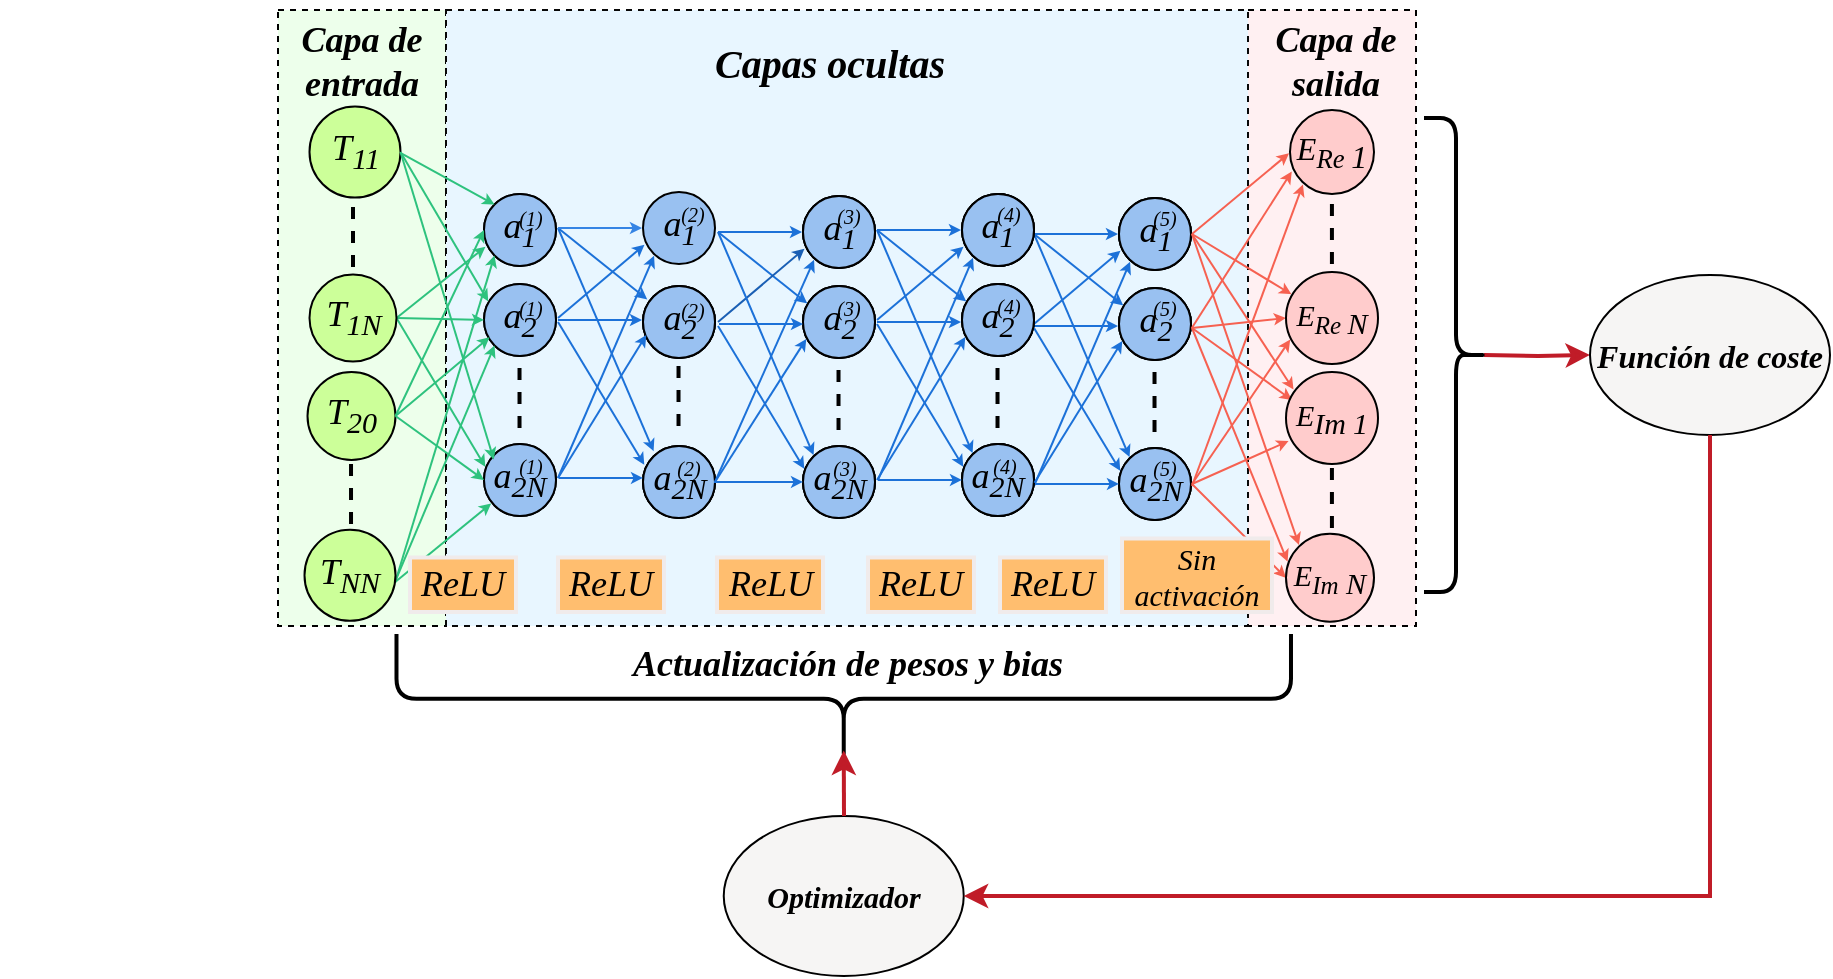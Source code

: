<mxfile version="21.3.8">
  <diagram name="Page-1" id="rnXIykaxPFgthnGmRAr1">
    <mxGraphModel dx="1839" dy="519" grid="0" gridSize="10" guides="1" tooltips="1" connect="1" arrows="1" fold="1" page="1" pageScale="1" pageWidth="850" pageHeight="1100" background="#ffffff" math="0" shadow="0">
      <root>
        <mxCell id="0" />
        <mxCell id="1" parent="0" />
        <mxCell id="rlfNi6pHsEPrAqG3626Q-272" value="" style="group" vertex="1" connectable="0" parent="1">
          <mxGeometry x="-18" y="60" width="915" height="488" as="geometry" />
        </mxCell>
        <mxCell id="rlfNi6pHsEPrAqG3626Q-248" style="edgeStyle=orthogonalEdgeStyle;rounded=0;orthogonalLoop=1;jettySize=auto;html=1;entryX=0;entryY=0.5;entryDx=0;entryDy=0;entryPerimeter=0;strokeColor=#c01c28;strokeWidth=2;" edge="1" parent="rlfNi6pHsEPrAqG3626Q-272" target="rlfNi6pHsEPrAqG3626Q-249">
          <mxGeometry relative="1" as="geometry">
            <mxPoint x="795.333" y="177.5" as="targetPoint" />
            <mxPoint x="742" y="177.5" as="sourcePoint" />
          </mxGeometry>
        </mxCell>
        <mxCell id="rlfNi6pHsEPrAqG3626Q-154" value="" style="rounded=0;whiteSpace=wrap;html=1;fillColor=#FFF0F2;dashed=1;strokeWidth=1;strokeColor=#000000;" vertex="1" parent="rlfNi6pHsEPrAqG3626Q-272">
          <mxGeometry x="624" y="5" width="84" height="308" as="geometry" />
        </mxCell>
        <mxCell id="rlfNi6pHsEPrAqG3626Q-153" value="" style="rounded=0;whiteSpace=wrap;html=1;fillColor=#EDFFEB;dashed=1;strokeWidth=1;strokeColor=#000000;" vertex="1" parent="rlfNi6pHsEPrAqG3626Q-272">
          <mxGeometry x="139" y="5" width="84" height="308" as="geometry" />
        </mxCell>
        <mxCell id="rlfNi6pHsEPrAqG3626Q-149" value="" style="rounded=0;whiteSpace=wrap;html=1;fillColor=#E8F6FF;fillStyle=solid;strokeWidth=1;strokeColor=#080808;dashed=1;" vertex="1" parent="rlfNi6pHsEPrAqG3626Q-272">
          <mxGeometry x="223" y="5" width="401" height="308" as="geometry" />
        </mxCell>
        <mxCell id="rlfNi6pHsEPrAqG3626Q-37" value="" style="group" vertex="1" connectable="0" parent="rlfNi6pHsEPrAqG3626Q-272">
          <mxGeometry x="576" y="99" width="36" height="161" as="geometry" />
        </mxCell>
        <mxCell id="rlfNi6pHsEPrAqG3626Q-119" value="" style="group" vertex="1" connectable="0" parent="rlfNi6pHsEPrAqG3626Q-37">
          <mxGeometry x="-59" width="80.5" height="161" as="geometry" />
        </mxCell>
        <mxCell id="rlfNi6pHsEPrAqG3626Q-120" value="" style="group" vertex="1" connectable="0" parent="rlfNi6pHsEPrAqG3626Q-119">
          <mxGeometry x="42.5" width="38" height="161" as="geometry" />
        </mxCell>
        <mxCell id="rlfNi6pHsEPrAqG3626Q-121" value="" style="ellipse;whiteSpace=wrap;html=1;aspect=fixed;fillColor=#99c1f1;strokeColor=#000000;" vertex="1" parent="rlfNi6pHsEPrAqG3626Q-120">
          <mxGeometry width="36" height="36" as="geometry" />
        </mxCell>
        <mxCell id="rlfNi6pHsEPrAqG3626Q-122" value="" style="ellipse;whiteSpace=wrap;html=1;aspect=fixed;fillColor=#99c1f1;strokeColor=#000000;" vertex="1" parent="rlfNi6pHsEPrAqG3626Q-120">
          <mxGeometry y="45" width="36" height="36" as="geometry" />
        </mxCell>
        <mxCell id="rlfNi6pHsEPrAqG3626Q-123" value="" style="ellipse;whiteSpace=wrap;html=1;aspect=fixed;fillColor=#99c1f1;strokeColor=#000000;" vertex="1" parent="rlfNi6pHsEPrAqG3626Q-120">
          <mxGeometry y="125" width="36" height="36" as="geometry" />
        </mxCell>
        <mxCell id="rlfNi6pHsEPrAqG3626Q-124" value="" style="endArrow=none;dashed=1;html=1;strokeWidth=2;rounded=0;strokeColor=#000000;" edge="1" parent="rlfNi6pHsEPrAqG3626Q-120">
          <mxGeometry width="50" height="50" relative="1" as="geometry">
            <mxPoint x="17.76" y="117" as="sourcePoint" />
            <mxPoint x="17.76" y="81" as="targetPoint" />
          </mxGeometry>
        </mxCell>
        <mxCell id="rlfNi6pHsEPrAqG3626Q-242" value="&lt;font face=&quot;Computer modern&quot; color=&quot;#000000&quot;&gt;&lt;i&gt;a&lt;sub&gt;1&lt;/sub&gt;&lt;/i&gt;&lt;/font&gt;" style="ellipse;whiteSpace=wrap;html=1;aspect=fixed;fillColor=#99c1f1;strokeColor=#000000;" vertex="1" parent="rlfNi6pHsEPrAqG3626Q-120">
          <mxGeometry width="36" height="36" as="geometry" />
        </mxCell>
        <mxCell id="rlfNi6pHsEPrAqG3626Q-243" value="&lt;font data-font-src=&quot;https://fonts.googleapis.com/css?family=Computer+modern&quot; face=&quot;Computer modern&quot;&gt;&lt;i&gt;&lt;font color=&quot;#000000&quot;&gt;a&lt;sub&gt;2&lt;/sub&gt;&lt;/font&gt;&lt;/i&gt;&lt;/font&gt;" style="ellipse;whiteSpace=wrap;html=1;aspect=fixed;fillColor=#99c1f1;strokeColor=#000000;" vertex="1" parent="rlfNi6pHsEPrAqG3626Q-120">
          <mxGeometry y="45" width="36" height="36" as="geometry" />
        </mxCell>
        <mxCell id="rlfNi6pHsEPrAqG3626Q-244" value="&lt;font data-font-src=&quot;https://fonts.googleapis.com/css?family=Computer+modern&quot; face=&quot;Computer modern&quot; color=&quot;#000000&quot;&gt;&lt;i&gt;a&lt;sub&gt;2N&lt;/sub&gt;&lt;/i&gt;&lt;/font&gt;" style="ellipse;whiteSpace=wrap;html=1;aspect=fixed;fillColor=#99c1f1;strokeColor=#000000;" vertex="1" parent="rlfNi6pHsEPrAqG3626Q-120">
          <mxGeometry y="125" width="36" height="36" as="geometry" />
        </mxCell>
        <mxCell id="rlfNi6pHsEPrAqG3626Q-245" value="&lt;div&gt;&lt;font data-font-src=&quot;https://fonts.googleapis.com/css?family=Computer+modern&quot; size=&quot;1&quot; face=&quot;Computer modern&quot; color=&quot;#000000&quot;&gt;&lt;i&gt;&lt;sup style=&quot;font-size: 7px;&quot;&gt;(5)&lt;/sup&gt;&lt;/i&gt;&lt;/font&gt;&lt;/div&gt;" style="text;html=1;align=center;verticalAlign=middle;resizable=0;points=[];autosize=1;strokeColor=none;fillColor=none;" vertex="1" parent="rlfNi6pHsEPrAqG3626Q-120">
          <mxGeometry x="9" width="27" height="27" as="geometry" />
        </mxCell>
        <mxCell id="rlfNi6pHsEPrAqG3626Q-246" value="&lt;div&gt;&lt;font data-font-src=&quot;https://fonts.googleapis.com/css?family=Computer+modern&quot; size=&quot;1&quot; face=&quot;Computer modern&quot; color=&quot;#000000&quot;&gt;&lt;i&gt;&lt;sup style=&quot;font-size: 7px;&quot;&gt;(5)&lt;/sup&gt;&lt;/i&gt;&lt;/font&gt;&lt;/div&gt;" style="text;html=1;align=center;verticalAlign=middle;resizable=0;points=[];autosize=1;strokeColor=none;fillColor=none;" vertex="1" parent="rlfNi6pHsEPrAqG3626Q-120">
          <mxGeometry x="9" y="45" width="27" height="27" as="geometry" />
        </mxCell>
        <mxCell id="rlfNi6pHsEPrAqG3626Q-247" value="&lt;div&gt;&lt;font data-font-src=&quot;https://fonts.googleapis.com/css?family=Computer+modern&quot; size=&quot;1&quot; face=&quot;Computer modern&quot; color=&quot;#000000&quot;&gt;&lt;i&gt;&lt;sup style=&quot;font-size: 7px;&quot;&gt;(5)&lt;/sup&gt;&lt;/i&gt;&lt;/font&gt;&lt;/div&gt;" style="text;html=1;align=center;verticalAlign=middle;resizable=0;points=[];autosize=1;strokeColor=none;fillColor=none;" vertex="1" parent="rlfNi6pHsEPrAqG3626Q-120">
          <mxGeometry x="9" y="125" width="27" height="27" as="geometry" />
        </mxCell>
        <mxCell id="rlfNi6pHsEPrAqG3626Q-283" value="&lt;font style=&quot;font-size: 18px;&quot; face=&quot;Computer modern&quot; color=&quot;#000000&quot;&gt;&lt;i&gt;a&lt;sub&gt;1&lt;/sub&gt;&lt;/i&gt;&lt;/font&gt;" style="ellipse;whiteSpace=wrap;html=1;aspect=fixed;fillColor=#99c1f1;strokeColor=#000000;" vertex="1" parent="rlfNi6pHsEPrAqG3626Q-120">
          <mxGeometry width="36" height="36" as="geometry" />
        </mxCell>
        <mxCell id="rlfNi6pHsEPrAqG3626Q-289" value="&lt;font style=&quot;font-size: 18px;&quot; face=&quot;Computer modern&quot; color=&quot;#000000&quot;&gt;&lt;i&gt;a&lt;sub&gt;2N&lt;/sub&gt;&lt;/i&gt;&lt;/font&gt;" style="ellipse;whiteSpace=wrap;html=1;aspect=fixed;fillColor=#99c1f1;strokeColor=#000000;" vertex="1" parent="rlfNi6pHsEPrAqG3626Q-120">
          <mxGeometry y="125" width="36" height="36" as="geometry" />
        </mxCell>
        <mxCell id="rlfNi6pHsEPrAqG3626Q-293" value="&lt;font style=&quot;font-size: 18px;&quot; face=&quot;Computer modern&quot; color=&quot;#000000&quot;&gt;&lt;i&gt;a&lt;sub&gt;2&lt;/sub&gt;&lt;/i&gt;&lt;/font&gt;" style="ellipse;whiteSpace=wrap;html=1;aspect=fixed;fillColor=#99c1f1;strokeColor=#000000;" vertex="1" parent="rlfNi6pHsEPrAqG3626Q-120">
          <mxGeometry y="45" width="36" height="36" as="geometry" />
        </mxCell>
        <mxCell id="rlfNi6pHsEPrAqG3626Q-638" value="&lt;div style=&quot;font-size: 13px;&quot;&gt;&lt;font data-font-src=&quot;https://fonts.googleapis.com/css?family=Computer+modern&quot; size=&quot;1&quot; face=&quot;Computer modern&quot; color=&quot;#000000&quot;&gt;&lt;i&gt;(5)&lt;/i&gt;&lt;/font&gt;&lt;/div&gt;" style="text;html=1;align=center;verticalAlign=middle;resizable=0;points=[];autosize=1;strokeColor=none;fillColor=none;" vertex="1" parent="rlfNi6pHsEPrAqG3626Q-120">
          <mxGeometry x="7" y="-5" width="31" height="28" as="geometry" />
        </mxCell>
        <mxCell id="rlfNi6pHsEPrAqG3626Q-639" value="&lt;div style=&quot;font-size: 13px;&quot;&gt;&lt;font data-font-src=&quot;https://fonts.googleapis.com/css?family=Computer+modern&quot; size=&quot;1&quot; face=&quot;Computer modern&quot; color=&quot;#000000&quot;&gt;&lt;i&gt;(5)&lt;/i&gt;&lt;/font&gt;&lt;/div&gt;" style="text;html=1;align=center;verticalAlign=middle;resizable=0;points=[];autosize=1;strokeColor=none;fillColor=none;" vertex="1" parent="rlfNi6pHsEPrAqG3626Q-120">
          <mxGeometry x="7" y="40" width="31" height="28" as="geometry" />
        </mxCell>
        <mxCell id="rlfNi6pHsEPrAqG3626Q-279" value="&lt;div style=&quot;font-size: 13px;&quot;&gt;&lt;font data-font-src=&quot;https://fonts.googleapis.com/css?family=Computer+modern&quot; size=&quot;1&quot; face=&quot;Computer modern&quot; color=&quot;#000000&quot;&gt;&lt;i&gt;(5)&lt;/i&gt;&lt;/font&gt;&lt;/div&gt;" style="text;html=1;align=center;verticalAlign=middle;resizable=0;points=[];autosize=1;strokeColor=none;fillColor=none;" vertex="1" parent="rlfNi6pHsEPrAqG3626Q-120">
          <mxGeometry x="7" y="120" width="31" height="28" as="geometry" />
        </mxCell>
        <mxCell id="rlfNi6pHsEPrAqG3626Q-125" value="" style="endArrow=classic;html=1;rounded=0;entryX=0.059;entryY=0.242;entryDx=0;entryDy=0;strokeColor=#1c71d8;endSize=3;entryPerimeter=0;" edge="1" parent="rlfNi6pHsEPrAqG3626Q-119" target="rlfNi6pHsEPrAqG3626Q-122">
          <mxGeometry width="50" height="50" relative="1" as="geometry">
            <mxPoint y="18" as="sourcePoint" />
            <mxPoint x="50" y="-32" as="targetPoint" />
          </mxGeometry>
        </mxCell>
        <mxCell id="rlfNi6pHsEPrAqG3626Q-127" value="" style="endArrow=classic;html=1;rounded=0;entryX=0.154;entryY=0.886;entryDx=0;entryDy=0;entryPerimeter=0;strokeColor=#1c71d8;endSize=3;" edge="1" parent="rlfNi6pHsEPrAqG3626Q-119" target="rlfNi6pHsEPrAqG3626Q-121">
          <mxGeometry width="50" height="50" relative="1" as="geometry">
            <mxPoint y="144" as="sourcePoint" />
            <mxPoint x="47.5" y="209" as="targetPoint" />
          </mxGeometry>
        </mxCell>
        <mxCell id="rlfNi6pHsEPrAqG3626Q-126" value="" style="endArrow=classic;html=1;rounded=0;entryX=0.018;entryY=0.317;entryDx=0;entryDy=0;strokeColor=#1c71d8;endSize=3;entryPerimeter=0;" edge="1" parent="rlfNi6pHsEPrAqG3626Q-119" target="rlfNi6pHsEPrAqG3626Q-123">
          <mxGeometry width="50" height="50" relative="1" as="geometry">
            <mxPoint y="65" as="sourcePoint" />
            <mxPoint x="42.5" y="110" as="targetPoint" />
          </mxGeometry>
        </mxCell>
        <mxCell id="rlfNi6pHsEPrAqG3626Q-128" value="" style="endArrow=classic;html=1;rounded=0;entryX=0.021;entryY=0.733;entryDx=0;entryDy=0;entryPerimeter=0;strokeColor=#1c71d8;endSize=3;" edge="1" parent="rlfNi6pHsEPrAqG3626Q-119" target="rlfNi6pHsEPrAqG3626Q-121">
          <mxGeometry width="50" height="50" relative="1" as="geometry">
            <mxPoint y="63" as="sourcePoint" />
            <mxPoint x="46.5" y="-55" as="targetPoint" />
          </mxGeometry>
        </mxCell>
        <mxCell id="rlfNi6pHsEPrAqG3626Q-129" value="" style="endArrow=classic;html=1;rounded=0;strokeColor=#1c71d8;endSize=3;entryX=0.147;entryY=0.127;entryDx=0;entryDy=0;entryPerimeter=0;" edge="1" parent="rlfNi6pHsEPrAqG3626Q-119" target="rlfNi6pHsEPrAqG3626Q-123">
          <mxGeometry width="50" height="50" relative="1" as="geometry">
            <mxPoint y="18" as="sourcePoint" />
            <mxPoint x="54.5" y="118" as="targetPoint" />
          </mxGeometry>
        </mxCell>
        <mxCell id="rlfNi6pHsEPrAqG3626Q-130" style="edgeStyle=orthogonalEdgeStyle;rounded=0;orthogonalLoop=1;jettySize=auto;html=1;entryX=0;entryY=0.5;entryDx=0;entryDy=0;strokeColor=#1c71d8;endSize=3;" edge="1" parent="rlfNi6pHsEPrAqG3626Q-119">
          <mxGeometry relative="1" as="geometry">
            <mxPoint x="0.5" y="142.95" as="sourcePoint" />
            <mxPoint x="42.5" y="142.95" as="targetPoint" />
          </mxGeometry>
        </mxCell>
        <mxCell id="rlfNi6pHsEPrAqG3626Q-132" style="edgeStyle=orthogonalEdgeStyle;rounded=0;orthogonalLoop=1;jettySize=auto;html=1;entryX=0;entryY=0.5;entryDx=0;entryDy=0;strokeColor=#1c71d8;endSize=3;" edge="1" parent="rlfNi6pHsEPrAqG3626Q-119">
          <mxGeometry relative="1" as="geometry">
            <mxPoint y="18" as="sourcePoint" />
            <mxPoint x="42" y="18" as="targetPoint" />
          </mxGeometry>
        </mxCell>
        <mxCell id="rlfNi6pHsEPrAqG3626Q-133" style="edgeStyle=orthogonalEdgeStyle;rounded=0;orthogonalLoop=1;jettySize=auto;html=1;strokeColor=#1c71d8;endSize=3;" edge="1" parent="rlfNi6pHsEPrAqG3626Q-119">
          <mxGeometry relative="1" as="geometry">
            <mxPoint y="64" as="sourcePoint" />
            <mxPoint x="42" y="64" as="targetPoint" />
          </mxGeometry>
        </mxCell>
        <mxCell id="rlfNi6pHsEPrAqG3626Q-84" value="" style="group" vertex="1" connectable="0" parent="rlfNi6pHsEPrAqG3626Q-272">
          <mxGeometry x="199.5" y="96" width="162" height="163" as="geometry" />
        </mxCell>
        <mxCell id="rlfNi6pHsEPrAqG3626Q-68" value="" style="group" vertex="1" connectable="0" parent="rlfNi6pHsEPrAqG3626Q-84">
          <mxGeometry y="1" width="80.5" height="161" as="geometry" />
        </mxCell>
        <mxCell id="rlfNi6pHsEPrAqG3626Q-15" value="" style="group" vertex="1" connectable="0" parent="rlfNi6pHsEPrAqG3626Q-68">
          <mxGeometry x="42.5" width="38" height="161" as="geometry" />
        </mxCell>
        <mxCell id="rlfNi6pHsEPrAqG3626Q-7" value="&lt;font face=&quot;Computer modern&quot; color=&quot;#000000&quot;&gt;&lt;i&gt;a&lt;sub&gt;1&lt;/sub&gt;&lt;/i&gt;&lt;/font&gt;" style="ellipse;whiteSpace=wrap;html=1;aspect=fixed;fillColor=#99c1f1;strokeColor=#000000;" vertex="1" parent="rlfNi6pHsEPrAqG3626Q-15">
          <mxGeometry width="36" height="36" as="geometry" />
        </mxCell>
        <mxCell id="rlfNi6pHsEPrAqG3626Q-8" value="&lt;font data-font-src=&quot;https://fonts.googleapis.com/css?family=Computer+modern&quot; face=&quot;Computer modern&quot;&gt;&lt;i&gt;&lt;font color=&quot;#000000&quot;&gt;a&lt;sub&gt;2&lt;/sub&gt;&lt;/font&gt;&lt;/i&gt;&lt;/font&gt;" style="ellipse;whiteSpace=wrap;html=1;aspect=fixed;fillColor=#99c1f1;strokeColor=#000000;" vertex="1" parent="rlfNi6pHsEPrAqG3626Q-15">
          <mxGeometry y="45" width="36" height="36" as="geometry" />
        </mxCell>
        <mxCell id="rlfNi6pHsEPrAqG3626Q-9" value="&lt;font data-font-src=&quot;https://fonts.googleapis.com/css?family=Computer+modern&quot; face=&quot;Computer modern&quot; color=&quot;#000000&quot;&gt;&lt;i&gt;a&lt;sub&gt;2N&lt;/sub&gt;&lt;/i&gt;&lt;/font&gt;" style="ellipse;whiteSpace=wrap;html=1;aspect=fixed;fillColor=#99c1f1;strokeColor=#000000;" vertex="1" parent="rlfNi6pHsEPrAqG3626Q-15">
          <mxGeometry y="125" width="36" height="36" as="geometry" />
        </mxCell>
        <mxCell id="rlfNi6pHsEPrAqG3626Q-10" value="" style="endArrow=none;dashed=1;html=1;strokeWidth=2;rounded=0;strokeColor=#000000;" edge="1" parent="rlfNi6pHsEPrAqG3626Q-15">
          <mxGeometry width="50" height="50" relative="1" as="geometry">
            <mxPoint x="17.76" y="117" as="sourcePoint" />
            <mxPoint x="17.76" y="81" as="targetPoint" />
          </mxGeometry>
        </mxCell>
        <mxCell id="rlfNi6pHsEPrAqG3626Q-280" value="&lt;font style=&quot;font-size: 18px;&quot; face=&quot;Computer modern&quot; color=&quot;#000000&quot;&gt;&lt;i&gt;a&lt;sub&gt;1&lt;/sub&gt;&lt;/i&gt;&lt;/font&gt;" style="ellipse;whiteSpace=wrap;html=1;aspect=fixed;fillColor=#99c1f1;strokeColor=#000000;" vertex="1" parent="rlfNi6pHsEPrAqG3626Q-15">
          <mxGeometry width="36" height="36" as="geometry" />
        </mxCell>
        <mxCell id="rlfNi6pHsEPrAqG3626Q-284" value="&lt;font style=&quot;font-size: 18px;&quot; face=&quot;Computer modern&quot; color=&quot;#000000&quot;&gt;&lt;i&gt;a&lt;sub&gt;2&lt;/sub&gt;&lt;/i&gt;&lt;/font&gt;" style="ellipse;whiteSpace=wrap;html=1;aspect=fixed;fillColor=#99c1f1;strokeColor=#000000;" vertex="1" parent="rlfNi6pHsEPrAqG3626Q-15">
          <mxGeometry y="45" width="36" height="36" as="geometry" />
        </mxCell>
        <mxCell id="rlfNi6pHsEPrAqG3626Q-285" value="&lt;font style=&quot;font-size: 18px;&quot; face=&quot;Computer modern&quot; color=&quot;#000000&quot;&gt;&lt;i&gt;a&lt;sub&gt;2N&lt;/sub&gt;&lt;/i&gt;&lt;/font&gt;" style="ellipse;whiteSpace=wrap;html=1;aspect=fixed;fillColor=#99c1f1;strokeColor=#000000;" vertex="1" parent="rlfNi6pHsEPrAqG3626Q-15">
          <mxGeometry y="125" width="36" height="36" as="geometry" />
        </mxCell>
        <mxCell id="rlfNi6pHsEPrAqG3626Q-629" value="&lt;div style=&quot;font-size: 13px;&quot;&gt;&lt;font data-font-src=&quot;https://fonts.googleapis.com/css?family=Computer+modern&quot; size=&quot;1&quot; face=&quot;Computer modern&quot; color=&quot;#000000&quot;&gt;&lt;i&gt;(1)&lt;/i&gt;&lt;/font&gt;&lt;/div&gt;" style="text;html=1;align=center;verticalAlign=middle;resizable=0;points=[];autosize=1;strokeColor=none;fillColor=none;" vertex="1" parent="rlfNi6pHsEPrAqG3626Q-15">
          <mxGeometry x="7" y="-3" width="31" height="28" as="geometry" />
        </mxCell>
        <mxCell id="rlfNi6pHsEPrAqG3626Q-630" value="&lt;div style=&quot;font-size: 13px;&quot;&gt;&lt;font data-font-src=&quot;https://fonts.googleapis.com/css?family=Computer+modern&quot; size=&quot;1&quot; face=&quot;Computer modern&quot; color=&quot;#000000&quot;&gt;&lt;i&gt;(1)&lt;/i&gt;&lt;/font&gt;&lt;/div&gt;" style="text;html=1;align=center;verticalAlign=middle;resizable=0;points=[];autosize=1;strokeColor=none;fillColor=none;" vertex="1" parent="rlfNi6pHsEPrAqG3626Q-15">
          <mxGeometry x="7" y="42" width="31" height="28" as="geometry" />
        </mxCell>
        <mxCell id="rlfNi6pHsEPrAqG3626Q-631" value="&lt;div style=&quot;font-size: 13px;&quot;&gt;&lt;font data-font-src=&quot;https://fonts.googleapis.com/css?family=Computer+modern&quot; size=&quot;1&quot; face=&quot;Computer modern&quot; color=&quot;#000000&quot;&gt;&lt;i&gt;(1)&lt;/i&gt;&lt;/font&gt;&lt;/div&gt;" style="text;html=1;align=center;verticalAlign=middle;resizable=0;points=[];autosize=1;strokeColor=none;fillColor=none;" vertex="1" parent="rlfNi6pHsEPrAqG3626Q-15">
          <mxGeometry x="7" y="121" width="31" height="28" as="geometry" />
        </mxCell>
        <mxCell id="rlfNi6pHsEPrAqG3626Q-69" value="" style="group" vertex="1" connectable="0" parent="rlfNi6pHsEPrAqG3626Q-84">
          <mxGeometry x="79.5" width="82.5" height="163" as="geometry" />
        </mxCell>
        <mxCell id="rlfNi6pHsEPrAqG3626Q-70" value="" style="group" vertex="1" connectable="0" parent="rlfNi6pHsEPrAqG3626Q-69">
          <mxGeometry x="42.5" width="40" height="163" as="geometry" />
        </mxCell>
        <mxCell id="rlfNi6pHsEPrAqG3626Q-71" value="&lt;font style=&quot;font-size: 18px;&quot; face=&quot;Computer modern&quot; color=&quot;#000000&quot;&gt;&lt;i&gt;a&lt;sub&gt;1&lt;/sub&gt;&lt;/i&gt;&lt;/font&gt;" style="ellipse;whiteSpace=wrap;html=1;aspect=fixed;fillColor=#99c1f1;strokeColor=#000000;" vertex="1" parent="rlfNi6pHsEPrAqG3626Q-70">
          <mxGeometry width="36" height="36" as="geometry" />
        </mxCell>
        <mxCell id="rlfNi6pHsEPrAqG3626Q-74" value="" style="endArrow=none;dashed=1;html=1;strokeWidth=2;rounded=0;strokeColor=#000000;" edge="1" parent="rlfNi6pHsEPrAqG3626Q-70">
          <mxGeometry width="50" height="50" relative="1" as="geometry">
            <mxPoint x="17.76" y="117" as="sourcePoint" />
            <mxPoint x="17.76" y="81" as="targetPoint" />
          </mxGeometry>
        </mxCell>
        <mxCell id="rlfNi6pHsEPrAqG3626Q-156" value="a2" style="ellipse;whiteSpace=wrap;html=1;aspect=fixed;fillColor=#99c1f1;strokeColor=#000000;" vertex="1" parent="rlfNi6pHsEPrAqG3626Q-70">
          <mxGeometry y="47" width="36" height="36" as="geometry" />
        </mxCell>
        <mxCell id="rlfNi6pHsEPrAqG3626Q-157" value="" style="ellipse;whiteSpace=wrap;html=1;aspect=fixed;fillColor=#99c1f1;strokeColor=#000000;" vertex="1" parent="rlfNi6pHsEPrAqG3626Q-70">
          <mxGeometry y="127" width="36" height="36" as="geometry" />
        </mxCell>
        <mxCell id="rlfNi6pHsEPrAqG3626Q-223" value="&lt;font data-font-src=&quot;https://fonts.googleapis.com/css?family=Computer+modern&quot; face=&quot;Computer modern&quot;&gt;&lt;i&gt;&lt;font color=&quot;#000000&quot;&gt;a&lt;sub&gt;2&lt;/sub&gt;&lt;/font&gt;&lt;/i&gt;&lt;/font&gt;" style="ellipse;whiteSpace=wrap;html=1;aspect=fixed;fillColor=#99c1f1;strokeColor=#000000;" vertex="1" parent="rlfNi6pHsEPrAqG3626Q-70">
          <mxGeometry y="47" width="36" height="36" as="geometry" />
        </mxCell>
        <mxCell id="rlfNi6pHsEPrAqG3626Q-224" value="&lt;font data-font-src=&quot;https://fonts.googleapis.com/css?family=Computer+modern&quot; face=&quot;Computer modern&quot; color=&quot;#000000&quot;&gt;&lt;i&gt;a&lt;sub&gt;2N&lt;/sub&gt;&lt;/i&gt;&lt;/font&gt;" style="ellipse;whiteSpace=wrap;html=1;aspect=fixed;fillColor=#99c1f1;strokeColor=#000000;" vertex="1" parent="rlfNi6pHsEPrAqG3626Q-70">
          <mxGeometry y="127" width="36" height="36" as="geometry" />
        </mxCell>
        <mxCell id="rlfNi6pHsEPrAqG3626Q-227" value="&lt;div&gt;&lt;font data-font-src=&quot;https://fonts.googleapis.com/css?family=Computer+modern&quot; size=&quot;1&quot; face=&quot;Computer modern&quot; color=&quot;#000000&quot;&gt;&lt;i&gt;&lt;sup style=&quot;font-size: 7px;&quot;&gt;(2)&lt;/sup&gt;&lt;/i&gt;&lt;/font&gt;&lt;/div&gt;" style="text;html=1;align=center;verticalAlign=middle;resizable=0;points=[];autosize=1;strokeColor=none;fillColor=none;" vertex="1" parent="rlfNi6pHsEPrAqG3626Q-70">
          <mxGeometry x="9" y="47" width="27" height="27" as="geometry" />
        </mxCell>
        <mxCell id="rlfNi6pHsEPrAqG3626Q-228" value="&lt;div&gt;&lt;font data-font-src=&quot;https://fonts.googleapis.com/css?family=Computer+modern&quot; size=&quot;1&quot; face=&quot;Computer modern&quot; color=&quot;#000000&quot;&gt;&lt;i&gt;&lt;sup style=&quot;font-size: 7px;&quot;&gt;(2)&lt;/sup&gt;&lt;/i&gt;&lt;/font&gt;&lt;/div&gt;" style="text;html=1;align=center;verticalAlign=middle;resizable=0;points=[];autosize=1;strokeColor=none;fillColor=none;" vertex="1" parent="rlfNi6pHsEPrAqG3626Q-70">
          <mxGeometry x="9" y="127" width="27" height="27" as="geometry" />
        </mxCell>
        <mxCell id="rlfNi6pHsEPrAqG3626Q-286" value="&lt;font style=&quot;font-size: 18px;&quot; face=&quot;Computer modern&quot; color=&quot;#000000&quot;&gt;&lt;i&gt;a&lt;sub&gt;2N&lt;/sub&gt;&lt;/i&gt;&lt;/font&gt;" style="ellipse;whiteSpace=wrap;html=1;aspect=fixed;fillColor=#99c1f1;strokeColor=#000000;" vertex="1" parent="rlfNi6pHsEPrAqG3626Q-70">
          <mxGeometry y="127" width="36" height="36" as="geometry" />
        </mxCell>
        <mxCell id="rlfNi6pHsEPrAqG3626Q-290" value="&lt;font style=&quot;font-size: 18px;&quot; face=&quot;Computer modern&quot; color=&quot;#000000&quot;&gt;&lt;i&gt;a&lt;sub&gt;2&lt;/sub&gt;&lt;/i&gt;&lt;/font&gt;" style="ellipse;whiteSpace=wrap;html=1;aspect=fixed;fillColor=#99c1f1;strokeColor=#000000;" vertex="1" parent="rlfNi6pHsEPrAqG3626Q-70">
          <mxGeometry y="47" width="36" height="36" as="geometry" />
        </mxCell>
        <mxCell id="rlfNi6pHsEPrAqG3626Q-626" value="&lt;div style=&quot;font-size: 13px;&quot;&gt;&lt;font data-font-src=&quot;https://fonts.googleapis.com/css?family=Computer+modern&quot; size=&quot;1&quot; face=&quot;Computer modern&quot; color=&quot;#000000&quot;&gt;&lt;i&gt;(2)&lt;/i&gt;&lt;/font&gt;&lt;/div&gt;" style="text;html=1;align=center;verticalAlign=middle;resizable=0;points=[];autosize=1;strokeColor=none;fillColor=none;" vertex="1" parent="rlfNi6pHsEPrAqG3626Q-70">
          <mxGeometry x="9" y="-4" width="31" height="28" as="geometry" />
        </mxCell>
        <mxCell id="rlfNi6pHsEPrAqG3626Q-627" value="&lt;div style=&quot;font-size: 13px;&quot;&gt;&lt;font data-font-src=&quot;https://fonts.googleapis.com/css?family=Computer+modern&quot; size=&quot;1&quot; face=&quot;Computer modern&quot; color=&quot;#000000&quot;&gt;&lt;i&gt;(2)&lt;/i&gt;&lt;/font&gt;&lt;/div&gt;" style="text;html=1;align=center;verticalAlign=middle;resizable=0;points=[];autosize=1;strokeColor=none;fillColor=none;" vertex="1" parent="rlfNi6pHsEPrAqG3626Q-70">
          <mxGeometry x="9" y="44" width="31" height="28" as="geometry" />
        </mxCell>
        <mxCell id="rlfNi6pHsEPrAqG3626Q-628" value="&lt;div style=&quot;font-size: 13px;&quot;&gt;&lt;font data-font-src=&quot;https://fonts.googleapis.com/css?family=Computer+modern&quot; size=&quot;1&quot; face=&quot;Computer modern&quot; color=&quot;#000000&quot;&gt;&lt;i&gt;(2)&lt;/i&gt;&lt;/font&gt;&lt;/div&gt;" style="text;html=1;align=center;verticalAlign=middle;resizable=0;points=[];autosize=1;strokeColor=none;fillColor=none;" vertex="1" parent="rlfNi6pHsEPrAqG3626Q-70">
          <mxGeometry x="7" y="123" width="31" height="28" as="geometry" />
        </mxCell>
        <mxCell id="rlfNi6pHsEPrAqG3626Q-75" value="" style="endArrow=classic;html=1;rounded=0;entryX=0.059;entryY=0.242;entryDx=0;entryDy=0;strokeColor=#1c71d8;endSize=3;entryPerimeter=0;" edge="1" parent="rlfNi6pHsEPrAqG3626Q-69">
          <mxGeometry width="50" height="50" relative="1" as="geometry">
            <mxPoint y="18" as="sourcePoint" />
            <mxPoint x="44.624" y="53.712" as="targetPoint" />
          </mxGeometry>
        </mxCell>
        <mxCell id="rlfNi6pHsEPrAqG3626Q-76" value="" style="endArrow=classic;html=1;rounded=0;entryX=0.018;entryY=0.317;entryDx=0;entryDy=0;strokeColor=#1c71d8;endSize=3;entryPerimeter=0;" edge="1" parent="rlfNi6pHsEPrAqG3626Q-69">
          <mxGeometry width="50" height="50" relative="1" as="geometry">
            <mxPoint y="65" as="sourcePoint" />
            <mxPoint x="43.148" y="136.412" as="targetPoint" />
          </mxGeometry>
        </mxCell>
        <mxCell id="rlfNi6pHsEPrAqG3626Q-77" value="" style="endArrow=classic;html=1;rounded=0;entryX=0.154;entryY=0.886;entryDx=0;entryDy=0;entryPerimeter=0;strokeColor=#1c71d8;endSize=3;" edge="1" parent="rlfNi6pHsEPrAqG3626Q-69" target="rlfNi6pHsEPrAqG3626Q-71">
          <mxGeometry width="50" height="50" relative="1" as="geometry">
            <mxPoint y="143" as="sourcePoint" />
            <mxPoint x="47.5" y="209" as="targetPoint" />
          </mxGeometry>
        </mxCell>
        <mxCell id="rlfNi6pHsEPrAqG3626Q-78" value="" style="endArrow=classic;html=1;rounded=0;entryX=0.021;entryY=0.733;entryDx=0;entryDy=0;entryPerimeter=0;strokeColor=#1c71d8;endSize=3;" edge="1" parent="rlfNi6pHsEPrAqG3626Q-69" target="rlfNi6pHsEPrAqG3626Q-71">
          <mxGeometry width="50" height="50" relative="1" as="geometry">
            <mxPoint y="63" as="sourcePoint" />
            <mxPoint x="46.5" y="-55" as="targetPoint" />
          </mxGeometry>
        </mxCell>
        <mxCell id="rlfNi6pHsEPrAqG3626Q-79" value="" style="endArrow=classic;html=1;rounded=0;strokeColor=#1c71d8;endSize=3;entryX=0.147;entryY=0.127;entryDx=0;entryDy=0;entryPerimeter=0;" edge="1" parent="rlfNi6pHsEPrAqG3626Q-69">
          <mxGeometry width="50" height="50" relative="1" as="geometry">
            <mxPoint y="18" as="sourcePoint" />
            <mxPoint x="47.792" y="129.572" as="targetPoint" />
          </mxGeometry>
        </mxCell>
        <mxCell id="rlfNi6pHsEPrAqG3626Q-80" style="edgeStyle=orthogonalEdgeStyle;rounded=0;orthogonalLoop=1;jettySize=auto;html=1;entryX=0;entryY=0.5;entryDx=0;entryDy=0;strokeColor=#1c71d8;endSize=3;" edge="1" parent="rlfNi6pHsEPrAqG3626Q-69">
          <mxGeometry relative="1" as="geometry">
            <mxPoint x="0.5" y="142.95" as="sourcePoint" />
            <mxPoint x="42.5" y="142.95" as="targetPoint" />
          </mxGeometry>
        </mxCell>
        <mxCell id="rlfNi6pHsEPrAqG3626Q-81" value="" style="endArrow=classic;html=1;rounded=0;strokeColor=#1c71d8;endSize=3;entryX=0.046;entryY=0.735;entryDx=0;entryDy=0;entryPerimeter=0;" edge="1" parent="rlfNi6pHsEPrAqG3626Q-69">
          <mxGeometry width="50" height="50" relative="1" as="geometry">
            <mxPoint y="143" as="sourcePoint" />
            <mxPoint x="44.156" y="71.46" as="targetPoint" />
          </mxGeometry>
        </mxCell>
        <mxCell id="rlfNi6pHsEPrAqG3626Q-82" style="edgeStyle=orthogonalEdgeStyle;rounded=0;orthogonalLoop=1;jettySize=auto;html=1;entryX=0;entryY=0.5;entryDx=0;entryDy=0;strokeColor=#3584e4;endSize=3;" edge="1" parent="rlfNi6pHsEPrAqG3626Q-69">
          <mxGeometry relative="1" as="geometry">
            <mxPoint y="18" as="sourcePoint" />
            <mxPoint x="42" y="18" as="targetPoint" />
          </mxGeometry>
        </mxCell>
        <mxCell id="rlfNi6pHsEPrAqG3626Q-83" style="edgeStyle=orthogonalEdgeStyle;rounded=0;orthogonalLoop=1;jettySize=auto;html=1;strokeColor=#1c71d8;endSize=3;" edge="1" parent="rlfNi6pHsEPrAqG3626Q-69">
          <mxGeometry relative="1" as="geometry">
            <mxPoint y="64" as="sourcePoint" />
            <mxPoint x="42" y="64" as="targetPoint" />
          </mxGeometry>
        </mxCell>
        <mxCell id="rlfNi6pHsEPrAqG3626Q-85" value="" style="group" vertex="1" connectable="0" parent="rlfNi6pHsEPrAqG3626Q-272">
          <mxGeometry x="359" y="97" width="160" height="162" as="geometry" />
        </mxCell>
        <mxCell id="rlfNi6pHsEPrAqG3626Q-86" value="" style="group" vertex="1" connectable="0" parent="rlfNi6pHsEPrAqG3626Q-85">
          <mxGeometry y="1" width="80" height="161" as="geometry" />
        </mxCell>
        <mxCell id="rlfNi6pHsEPrAqG3626Q-87" value="" style="group" vertex="1" connectable="0" parent="rlfNi6pHsEPrAqG3626Q-86">
          <mxGeometry x="42.5" width="37.5" height="161" as="geometry" />
        </mxCell>
        <mxCell id="rlfNi6pHsEPrAqG3626Q-88" value="" style="ellipse;whiteSpace=wrap;html=1;aspect=fixed;fillColor=#99c1f1;strokeColor=#000000;" vertex="1" parent="rlfNi6pHsEPrAqG3626Q-87">
          <mxGeometry width="36" height="36" as="geometry" />
        </mxCell>
        <mxCell id="rlfNi6pHsEPrAqG3626Q-89" value="" style="ellipse;whiteSpace=wrap;html=1;aspect=fixed;fillColor=#99c1f1;strokeColor=#000000;" vertex="1" parent="rlfNi6pHsEPrAqG3626Q-87">
          <mxGeometry y="45" width="36" height="36" as="geometry" />
        </mxCell>
        <mxCell id="rlfNi6pHsEPrAqG3626Q-90" value="" style="ellipse;whiteSpace=wrap;html=1;aspect=fixed;fillColor=#99c1f1;strokeColor=#000000;" vertex="1" parent="rlfNi6pHsEPrAqG3626Q-87">
          <mxGeometry y="125" width="36" height="36" as="geometry" />
        </mxCell>
        <mxCell id="rlfNi6pHsEPrAqG3626Q-91" value="" style="endArrow=none;dashed=1;html=1;strokeWidth=2;rounded=0;strokeColor=#000000;" edge="1" parent="rlfNi6pHsEPrAqG3626Q-87">
          <mxGeometry width="50" height="50" relative="1" as="geometry">
            <mxPoint x="17.76" y="117" as="sourcePoint" />
            <mxPoint x="17.76" y="81" as="targetPoint" />
          </mxGeometry>
        </mxCell>
        <mxCell id="rlfNi6pHsEPrAqG3626Q-229" value="&lt;font face=&quot;Computer modern&quot; color=&quot;#000000&quot;&gt;&lt;i&gt;a&lt;sub&gt;1&lt;/sub&gt;&lt;/i&gt;&lt;/font&gt;" style="ellipse;whiteSpace=wrap;html=1;aspect=fixed;fillColor=#99c1f1;strokeColor=#000000;" vertex="1" parent="rlfNi6pHsEPrAqG3626Q-87">
          <mxGeometry width="36" height="36" as="geometry" />
        </mxCell>
        <mxCell id="rlfNi6pHsEPrAqG3626Q-230" value="&lt;font data-font-src=&quot;https://fonts.googleapis.com/css?family=Computer+modern&quot; face=&quot;Computer modern&quot;&gt;&lt;i&gt;&lt;font color=&quot;#000000&quot;&gt;a&lt;sub&gt;2&lt;/sub&gt;&lt;/font&gt;&lt;/i&gt;&lt;/font&gt;" style="ellipse;whiteSpace=wrap;html=1;aspect=fixed;fillColor=#99c1f1;strokeColor=#000000;" vertex="1" parent="rlfNi6pHsEPrAqG3626Q-87">
          <mxGeometry y="45" width="36" height="36" as="geometry" />
        </mxCell>
        <mxCell id="rlfNi6pHsEPrAqG3626Q-231" value="&lt;font data-font-src=&quot;https://fonts.googleapis.com/css?family=Computer+modern&quot; face=&quot;Computer modern&quot; color=&quot;#000000&quot;&gt;&lt;i&gt;a&lt;sub&gt;2N&lt;/sub&gt;&lt;/i&gt;&lt;/font&gt;" style="ellipse;whiteSpace=wrap;html=1;aspect=fixed;fillColor=#99c1f1;strokeColor=#000000;" vertex="1" parent="rlfNi6pHsEPrAqG3626Q-87">
          <mxGeometry y="125" width="36" height="36" as="geometry" />
        </mxCell>
        <mxCell id="rlfNi6pHsEPrAqG3626Q-232" value="&lt;div&gt;&lt;font data-font-src=&quot;https://fonts.googleapis.com/css?family=Computer+modern&quot; size=&quot;1&quot; face=&quot;Computer modern&quot; color=&quot;#000000&quot;&gt;&lt;i&gt;&lt;sup style=&quot;font-size: 7px;&quot;&gt;(3)&lt;/sup&gt;&lt;/i&gt;&lt;/font&gt;&lt;/div&gt;" style="text;html=1;align=center;verticalAlign=middle;resizable=0;points=[];autosize=1;strokeColor=none;fillColor=none;" vertex="1" parent="rlfNi6pHsEPrAqG3626Q-87">
          <mxGeometry x="6.5" y="125" width="27" height="27" as="geometry" />
        </mxCell>
        <mxCell id="rlfNi6pHsEPrAqG3626Q-233" value="&lt;div&gt;&lt;font data-font-src=&quot;https://fonts.googleapis.com/css?family=Computer+modern&quot; size=&quot;1&quot; face=&quot;Computer modern&quot; color=&quot;#000000&quot;&gt;&lt;i&gt;&lt;sup style=&quot;font-size: 7px;&quot;&gt;(3)&lt;/sup&gt;&lt;/i&gt;&lt;/font&gt;&lt;/div&gt;" style="text;html=1;align=center;verticalAlign=middle;resizable=0;points=[];autosize=1;strokeColor=none;fillColor=none;" vertex="1" parent="rlfNi6pHsEPrAqG3626Q-87">
          <mxGeometry x="6.5" y="45" width="27" height="27" as="geometry" />
        </mxCell>
        <mxCell id="rlfNi6pHsEPrAqG3626Q-234" value="&lt;div&gt;&lt;font data-font-src=&quot;https://fonts.googleapis.com/css?family=Computer+modern&quot; size=&quot;1&quot; face=&quot;Computer modern&quot; color=&quot;#000000&quot;&gt;&lt;i&gt;&lt;sup style=&quot;font-size: 7px;&quot;&gt;(3)&lt;/sup&gt;&lt;/i&gt;&lt;/font&gt;&lt;/div&gt;" style="text;html=1;align=center;verticalAlign=middle;resizable=0;points=[];autosize=1;strokeColor=none;fillColor=none;" vertex="1" parent="rlfNi6pHsEPrAqG3626Q-87">
          <mxGeometry x="6.5" width="27" height="27" as="geometry" />
        </mxCell>
        <mxCell id="rlfNi6pHsEPrAqG3626Q-281" value="&lt;font style=&quot;font-size: 18px;&quot; face=&quot;Computer modern&quot; color=&quot;#000000&quot;&gt;&lt;i&gt;a&lt;sub&gt;1&lt;/sub&gt;&lt;/i&gt;&lt;/font&gt;" style="ellipse;whiteSpace=wrap;html=1;aspect=fixed;fillColor=#99c1f1;strokeColor=#000000;" vertex="1" parent="rlfNi6pHsEPrAqG3626Q-87">
          <mxGeometry width="36" height="36" as="geometry" />
        </mxCell>
        <mxCell id="rlfNi6pHsEPrAqG3626Q-287" value="&lt;font style=&quot;font-size: 18px;&quot; face=&quot;Computer modern&quot; color=&quot;#000000&quot;&gt;&lt;i&gt;a&lt;sub&gt;2N&lt;/sub&gt;&lt;/i&gt;&lt;/font&gt;" style="ellipse;whiteSpace=wrap;html=1;aspect=fixed;fillColor=#99c1f1;strokeColor=#000000;" vertex="1" parent="rlfNi6pHsEPrAqG3626Q-87">
          <mxGeometry y="125" width="36" height="36" as="geometry" />
        </mxCell>
        <mxCell id="rlfNi6pHsEPrAqG3626Q-291" value="&lt;font style=&quot;font-size: 18px;&quot; face=&quot;Computer modern&quot; color=&quot;#000000&quot;&gt;&lt;i&gt;a&lt;sub&gt;2&lt;/sub&gt;&lt;/i&gt;&lt;/font&gt;" style="ellipse;whiteSpace=wrap;html=1;aspect=fixed;fillColor=#99c1f1;strokeColor=#000000;" vertex="1" parent="rlfNi6pHsEPrAqG3626Q-87">
          <mxGeometry y="45" width="36" height="36" as="geometry" />
        </mxCell>
        <mxCell id="rlfNi6pHsEPrAqG3626Q-632" value="&lt;div style=&quot;font-size: 13px;&quot;&gt;&lt;font data-font-src=&quot;https://fonts.googleapis.com/css?family=Computer+modern&quot; size=&quot;1&quot; face=&quot;Computer modern&quot; color=&quot;#000000&quot;&gt;&lt;i&gt;(3)&lt;/i&gt;&lt;/font&gt;&lt;/div&gt;" style="text;html=1;align=center;verticalAlign=middle;resizable=0;points=[];autosize=1;strokeColor=none;fillColor=none;" vertex="1" parent="rlfNi6pHsEPrAqG3626Q-87">
          <mxGeometry x="6.5" y="-5" width="31" height="28" as="geometry" />
        </mxCell>
        <mxCell id="rlfNi6pHsEPrAqG3626Q-633" value="&lt;div style=&quot;font-size: 13px;&quot;&gt;&lt;font data-font-src=&quot;https://fonts.googleapis.com/css?family=Computer+modern&quot; size=&quot;1&quot; face=&quot;Computer modern&quot; color=&quot;#000000&quot;&gt;&lt;i&gt;(3)&lt;/i&gt;&lt;/font&gt;&lt;/div&gt;" style="text;html=1;align=center;verticalAlign=middle;resizable=0;points=[];autosize=1;strokeColor=none;fillColor=none;" vertex="1" parent="rlfNi6pHsEPrAqG3626Q-87">
          <mxGeometry x="6.5" y="41" width="31" height="28" as="geometry" />
        </mxCell>
        <mxCell id="rlfNi6pHsEPrAqG3626Q-634" value="&lt;div style=&quot;font-size: 13px;&quot;&gt;&lt;font data-font-src=&quot;https://fonts.googleapis.com/css?family=Computer+modern&quot; size=&quot;1&quot; face=&quot;Computer modern&quot; color=&quot;#000000&quot;&gt;&lt;i&gt;(3)&lt;/i&gt;&lt;/font&gt;&lt;/div&gt;" style="text;html=1;align=center;verticalAlign=middle;resizable=0;points=[];autosize=1;strokeColor=none;fillColor=none;" vertex="1" parent="rlfNi6pHsEPrAqG3626Q-87">
          <mxGeometry x="5" y="121" width="31" height="28" as="geometry" />
        </mxCell>
        <mxCell id="rlfNi6pHsEPrAqG3626Q-92" value="" style="endArrow=classic;html=1;rounded=0;entryX=0.059;entryY=0.242;entryDx=0;entryDy=0;strokeColor=#1c71d8;endSize=3;entryPerimeter=0;" edge="1" parent="rlfNi6pHsEPrAqG3626Q-86" target="rlfNi6pHsEPrAqG3626Q-89">
          <mxGeometry width="50" height="50" relative="1" as="geometry">
            <mxPoint y="18" as="sourcePoint" />
            <mxPoint x="50" y="-32" as="targetPoint" />
          </mxGeometry>
        </mxCell>
        <mxCell id="rlfNi6pHsEPrAqG3626Q-93" value="" style="endArrow=classic;html=1;rounded=0;entryX=0.018;entryY=0.317;entryDx=0;entryDy=0;strokeColor=#1c71d8;endSize=3;entryPerimeter=0;" edge="1" parent="rlfNi6pHsEPrAqG3626Q-86" target="rlfNi6pHsEPrAqG3626Q-90">
          <mxGeometry width="50" height="50" relative="1" as="geometry">
            <mxPoint y="65" as="sourcePoint" />
            <mxPoint x="42.5" y="110" as="targetPoint" />
          </mxGeometry>
        </mxCell>
        <mxCell id="rlfNi6pHsEPrAqG3626Q-95" value="" style="endArrow=classic;html=1;rounded=0;entryX=0.021;entryY=0.733;entryDx=0;entryDy=0;entryPerimeter=0;strokeColor=#1a5fb4;endSize=3;" edge="1" parent="rlfNi6pHsEPrAqG3626Q-86" target="rlfNi6pHsEPrAqG3626Q-88">
          <mxGeometry width="50" height="50" relative="1" as="geometry">
            <mxPoint y="63" as="sourcePoint" />
            <mxPoint x="46.5" y="-55" as="targetPoint" />
          </mxGeometry>
        </mxCell>
        <mxCell id="rlfNi6pHsEPrAqG3626Q-96" value="" style="endArrow=classic;html=1;rounded=0;strokeColor=#1c71d8;endSize=3;entryX=0.147;entryY=0.127;entryDx=0;entryDy=0;entryPerimeter=0;" edge="1" parent="rlfNi6pHsEPrAqG3626Q-86" target="rlfNi6pHsEPrAqG3626Q-90">
          <mxGeometry width="50" height="50" relative="1" as="geometry">
            <mxPoint y="18" as="sourcePoint" />
            <mxPoint x="54.5" y="118" as="targetPoint" />
          </mxGeometry>
        </mxCell>
        <mxCell id="rlfNi6pHsEPrAqG3626Q-97" style="edgeStyle=orthogonalEdgeStyle;rounded=0;orthogonalLoop=1;jettySize=auto;html=1;entryX=0;entryY=0.5;entryDx=0;entryDy=0;strokeColor=#1c71d8;endSize=3;" edge="1" parent="rlfNi6pHsEPrAqG3626Q-86">
          <mxGeometry relative="1" as="geometry">
            <mxPoint x="-2" y="143" as="sourcePoint" />
            <mxPoint x="42.5" y="142.95" as="targetPoint" />
          </mxGeometry>
        </mxCell>
        <mxCell id="rlfNi6pHsEPrAqG3626Q-117" style="edgeStyle=orthogonalEdgeStyle;rounded=0;orthogonalLoop=1;jettySize=auto;html=1;entryX=0;entryY=0.5;entryDx=0;entryDy=0;strokeColor=#1c71d8;endSize=3;" edge="1" parent="rlfNi6pHsEPrAqG3626Q-86">
          <mxGeometry relative="1" as="geometry">
            <mxPoint y="18" as="sourcePoint" />
            <mxPoint x="42" y="18" as="targetPoint" />
          </mxGeometry>
        </mxCell>
        <mxCell id="rlfNi6pHsEPrAqG3626Q-118" style="edgeStyle=orthogonalEdgeStyle;rounded=0;orthogonalLoop=1;jettySize=auto;html=1;strokeColor=#1c71d8;endSize=3;" edge="1" parent="rlfNi6pHsEPrAqG3626Q-86">
          <mxGeometry relative="1" as="geometry">
            <mxPoint x="0.5" y="64" as="sourcePoint" />
            <mxPoint x="42.5" y="64" as="targetPoint" />
          </mxGeometry>
        </mxCell>
        <mxCell id="rlfNi6pHsEPrAqG3626Q-99" style="edgeStyle=orthogonalEdgeStyle;rounded=0;orthogonalLoop=1;jettySize=auto;html=1;entryX=0;entryY=0.5;entryDx=0;entryDy=0;strokeColor=#c0bfbc;endSize=3;" edge="1" parent="rlfNi6pHsEPrAqG3626Q-85" target="rlfNi6pHsEPrAqG3626Q-88">
          <mxGeometry relative="1" as="geometry" />
        </mxCell>
        <mxCell id="rlfNi6pHsEPrAqG3626Q-100" style="edgeStyle=orthogonalEdgeStyle;rounded=0;orthogonalLoop=1;jettySize=auto;html=1;strokeColor=#c0bfbc;endSize=3;" edge="1" parent="rlfNi6pHsEPrAqG3626Q-85" target="rlfNi6pHsEPrAqG3626Q-89">
          <mxGeometry relative="1" as="geometry" />
        </mxCell>
        <mxCell id="rlfNi6pHsEPrAqG3626Q-101" value="" style="group" vertex="1" connectable="0" parent="rlfNi6pHsEPrAqG3626Q-85">
          <mxGeometry x="79.5" width="80.5" height="161" as="geometry" />
        </mxCell>
        <mxCell id="rlfNi6pHsEPrAqG3626Q-102" value="" style="group" vertex="1" connectable="0" parent="rlfNi6pHsEPrAqG3626Q-101">
          <mxGeometry x="42.5" width="38" height="161" as="geometry" />
        </mxCell>
        <mxCell id="rlfNi6pHsEPrAqG3626Q-103" value="" style="ellipse;whiteSpace=wrap;html=1;aspect=fixed;fillColor=#99c1f1;strokeColor=#000000;" vertex="1" parent="rlfNi6pHsEPrAqG3626Q-102">
          <mxGeometry width="36" height="36" as="geometry" />
        </mxCell>
        <mxCell id="rlfNi6pHsEPrAqG3626Q-104" value="" style="ellipse;whiteSpace=wrap;html=1;aspect=fixed;fillColor=#99c1f1;strokeColor=#000000;" vertex="1" parent="rlfNi6pHsEPrAqG3626Q-102">
          <mxGeometry y="45" width="36" height="36" as="geometry" />
        </mxCell>
        <mxCell id="rlfNi6pHsEPrAqG3626Q-106" value="" style="endArrow=none;dashed=1;html=1;strokeWidth=2;rounded=0;strokeColor=#000000;" edge="1" parent="rlfNi6pHsEPrAqG3626Q-102">
          <mxGeometry width="50" height="50" relative="1" as="geometry">
            <mxPoint x="17.76" y="117" as="sourcePoint" />
            <mxPoint x="17.76" y="81" as="targetPoint" />
          </mxGeometry>
        </mxCell>
        <mxCell id="rlfNi6pHsEPrAqG3626Q-105" value="" style="ellipse;whiteSpace=wrap;html=1;aspect=fixed;fillColor=#99c1f1;strokeColor=#000000;" vertex="1" parent="rlfNi6pHsEPrAqG3626Q-102">
          <mxGeometry y="125" width="36" height="36" as="geometry" />
        </mxCell>
        <mxCell id="rlfNi6pHsEPrAqG3626Q-235" value="&lt;font face=&quot;Computer modern&quot; color=&quot;#000000&quot;&gt;&lt;i&gt;a&lt;sub&gt;1&lt;/sub&gt;&lt;/i&gt;&lt;/font&gt;" style="ellipse;whiteSpace=wrap;html=1;aspect=fixed;fillColor=#99c1f1;strokeColor=#000000;" vertex="1" parent="rlfNi6pHsEPrAqG3626Q-102">
          <mxGeometry width="36" height="36" as="geometry" />
        </mxCell>
        <mxCell id="rlfNi6pHsEPrAqG3626Q-237" value="&lt;font data-font-src=&quot;https://fonts.googleapis.com/css?family=Computer+modern&quot; face=&quot;Computer modern&quot;&gt;&lt;i&gt;&lt;font color=&quot;#000000&quot;&gt;a&lt;sub&gt;2&lt;/sub&gt;&lt;/font&gt;&lt;/i&gt;&lt;/font&gt;" style="ellipse;whiteSpace=wrap;html=1;aspect=fixed;fillColor=#99c1f1;strokeColor=#000000;" vertex="1" parent="rlfNi6pHsEPrAqG3626Q-102">
          <mxGeometry y="45" width="36" height="36" as="geometry" />
        </mxCell>
        <mxCell id="rlfNi6pHsEPrAqG3626Q-238" value="&lt;font data-font-src=&quot;https://fonts.googleapis.com/css?family=Computer+modern&quot; face=&quot;Computer modern&quot; color=&quot;#000000&quot;&gt;&lt;i&gt;a&lt;sub&gt;2N&lt;/sub&gt;&lt;/i&gt;&lt;/font&gt;" style="ellipse;whiteSpace=wrap;html=1;aspect=fixed;fillColor=#99c1f1;strokeColor=#000000;" vertex="1" parent="rlfNi6pHsEPrAqG3626Q-102">
          <mxGeometry y="125" width="36" height="36" as="geometry" />
        </mxCell>
        <mxCell id="rlfNi6pHsEPrAqG3626Q-239" value="&lt;div&gt;&lt;font data-font-src=&quot;https://fonts.googleapis.com/css?family=Computer+modern&quot; size=&quot;1&quot; face=&quot;Computer modern&quot; color=&quot;#000000&quot;&gt;&lt;i&gt;&lt;sup style=&quot;font-size: 7px;&quot;&gt;(4)&lt;/sup&gt;&lt;/i&gt;&lt;/font&gt;&lt;/div&gt;" style="text;html=1;align=center;verticalAlign=middle;resizable=0;points=[];autosize=1;strokeColor=none;fillColor=none;" vertex="1" parent="rlfNi6pHsEPrAqG3626Q-102">
          <mxGeometry x="7" width="27" height="27" as="geometry" />
        </mxCell>
        <mxCell id="rlfNi6pHsEPrAqG3626Q-240" value="&lt;div&gt;&lt;font data-font-src=&quot;https://fonts.googleapis.com/css?family=Computer+modern&quot; size=&quot;1&quot; face=&quot;Computer modern&quot; color=&quot;#000000&quot;&gt;&lt;i&gt;&lt;sup style=&quot;font-size: 7px;&quot;&gt;(4)&lt;/sup&gt;&lt;/i&gt;&lt;/font&gt;&lt;/div&gt;" style="text;html=1;align=center;verticalAlign=middle;resizable=0;points=[];autosize=1;strokeColor=none;fillColor=none;" vertex="1" parent="rlfNi6pHsEPrAqG3626Q-102">
          <mxGeometry x="7" y="45" width="27" height="27" as="geometry" />
        </mxCell>
        <mxCell id="rlfNi6pHsEPrAqG3626Q-241" value="&lt;div&gt;&lt;font data-font-src=&quot;https://fonts.googleapis.com/css?family=Computer+modern&quot; size=&quot;1&quot; face=&quot;Computer modern&quot; color=&quot;#000000&quot;&gt;&lt;i&gt;&lt;sup style=&quot;font-size: 7px;&quot;&gt;(4)&lt;/sup&gt;&lt;/i&gt;&lt;/font&gt;&lt;/div&gt;" style="text;html=1;align=center;verticalAlign=middle;resizable=0;points=[];autosize=1;strokeColor=none;fillColor=none;" vertex="1" parent="rlfNi6pHsEPrAqG3626Q-102">
          <mxGeometry x="7" y="125" width="27" height="27" as="geometry" />
        </mxCell>
        <mxCell id="rlfNi6pHsEPrAqG3626Q-282" value="&lt;font style=&quot;font-size: 18px;&quot; face=&quot;Computer modern&quot; color=&quot;#000000&quot;&gt;&lt;i&gt;a&lt;sub&gt;1&lt;/sub&gt;&lt;/i&gt;&lt;/font&gt;" style="ellipse;whiteSpace=wrap;html=1;aspect=fixed;fillColor=#99c1f1;strokeColor=#000000;" vertex="1" parent="rlfNi6pHsEPrAqG3626Q-102">
          <mxGeometry width="36" height="36" as="geometry" />
        </mxCell>
        <mxCell id="rlfNi6pHsEPrAqG3626Q-288" value="&lt;font style=&quot;font-size: 18px;&quot; face=&quot;Computer modern&quot; color=&quot;#000000&quot;&gt;&lt;i&gt;a&lt;sub&gt;2N&lt;/sub&gt;&lt;/i&gt;&lt;/font&gt;" style="ellipse;whiteSpace=wrap;html=1;aspect=fixed;fillColor=#99c1f1;strokeColor=#000000;" vertex="1" parent="rlfNi6pHsEPrAqG3626Q-102">
          <mxGeometry y="125" width="36" height="36" as="geometry" />
        </mxCell>
        <mxCell id="rlfNi6pHsEPrAqG3626Q-292" value="&lt;font style=&quot;font-size: 18px;&quot; face=&quot;Computer modern&quot; color=&quot;#000000&quot;&gt;&lt;i&gt;a&lt;sub&gt;2&lt;/sub&gt;&lt;/i&gt;&lt;/font&gt;" style="ellipse;whiteSpace=wrap;html=1;aspect=fixed;fillColor=#99c1f1;strokeColor=#000000;" vertex="1" parent="rlfNi6pHsEPrAqG3626Q-102">
          <mxGeometry y="45" width="36" height="36" as="geometry" />
        </mxCell>
        <mxCell id="rlfNi6pHsEPrAqG3626Q-635" value="&lt;div style=&quot;font-size: 13px;&quot;&gt;&lt;font data-font-src=&quot;https://fonts.googleapis.com/css?family=Computer+modern&quot; size=&quot;1&quot; face=&quot;Computer modern&quot; color=&quot;#000000&quot;&gt;&lt;i&gt;(4)&lt;/i&gt;&lt;/font&gt;&lt;/div&gt;" style="text;html=1;align=center;verticalAlign=middle;resizable=0;points=[];autosize=1;strokeColor=none;fillColor=none;" vertex="1" parent="rlfNi6pHsEPrAqG3626Q-102">
          <mxGeometry x="7" y="-5" width="31" height="28" as="geometry" />
        </mxCell>
        <mxCell id="rlfNi6pHsEPrAqG3626Q-636" value="&lt;div style=&quot;font-size: 13px;&quot;&gt;&lt;font data-font-src=&quot;https://fonts.googleapis.com/css?family=Computer+modern&quot; size=&quot;1&quot; face=&quot;Computer modern&quot; color=&quot;#000000&quot;&gt;&lt;i&gt;(4)&lt;/i&gt;&lt;/font&gt;&lt;/div&gt;" style="text;html=1;align=center;verticalAlign=middle;resizable=0;points=[];autosize=1;strokeColor=none;fillColor=none;" vertex="1" parent="rlfNi6pHsEPrAqG3626Q-102">
          <mxGeometry x="7" y="41" width="31" height="28" as="geometry" />
        </mxCell>
        <mxCell id="rlfNi6pHsEPrAqG3626Q-637" value="&lt;div style=&quot;font-size: 13px;&quot;&gt;&lt;font data-font-src=&quot;https://fonts.googleapis.com/css?family=Computer+modern&quot; size=&quot;1&quot; face=&quot;Computer modern&quot; color=&quot;#000000&quot;&gt;&lt;i&gt;(4)&lt;/i&gt;&lt;/font&gt;&lt;/div&gt;" style="text;html=1;align=center;verticalAlign=middle;resizable=0;points=[];autosize=1;strokeColor=none;fillColor=none;" vertex="1" parent="rlfNi6pHsEPrAqG3626Q-102">
          <mxGeometry x="5" y="121" width="31" height="28" as="geometry" />
        </mxCell>
        <mxCell id="rlfNi6pHsEPrAqG3626Q-107" value="" style="endArrow=classic;html=1;rounded=0;entryX=0.059;entryY=0.242;entryDx=0;entryDy=0;strokeColor=#1c71d8;endSize=3;entryPerimeter=0;" edge="1" parent="rlfNi6pHsEPrAqG3626Q-101" target="rlfNi6pHsEPrAqG3626Q-104">
          <mxGeometry width="50" height="50" relative="1" as="geometry">
            <mxPoint y="18" as="sourcePoint" />
            <mxPoint x="50" y="-32" as="targetPoint" />
          </mxGeometry>
        </mxCell>
        <mxCell id="rlfNi6pHsEPrAqG3626Q-108" value="" style="endArrow=classic;html=1;rounded=0;entryX=0.018;entryY=0.317;entryDx=0;entryDy=0;strokeColor=#1c71d8;endSize=3;entryPerimeter=0;" edge="1" parent="rlfNi6pHsEPrAqG3626Q-101" target="rlfNi6pHsEPrAqG3626Q-105">
          <mxGeometry width="50" height="50" relative="1" as="geometry">
            <mxPoint y="65" as="sourcePoint" />
            <mxPoint x="42.5" y="110" as="targetPoint" />
          </mxGeometry>
        </mxCell>
        <mxCell id="rlfNi6pHsEPrAqG3626Q-109" value="" style="endArrow=classic;html=1;rounded=0;entryX=0.154;entryY=0.886;entryDx=0;entryDy=0;entryPerimeter=0;strokeColor=#1c71d8;endSize=3;" edge="1" parent="rlfNi6pHsEPrAqG3626Q-101" target="rlfNi6pHsEPrAqG3626Q-103">
          <mxGeometry width="50" height="50" relative="1" as="geometry">
            <mxPoint x="0.5" y="143" as="sourcePoint" />
            <mxPoint x="47.5" y="209" as="targetPoint" />
          </mxGeometry>
        </mxCell>
        <mxCell id="rlfNi6pHsEPrAqG3626Q-110" value="" style="endArrow=classic;html=1;rounded=0;entryX=0.021;entryY=0.733;entryDx=0;entryDy=0;entryPerimeter=0;strokeColor=#1c71d8;endSize=3;" edge="1" parent="rlfNi6pHsEPrAqG3626Q-101" target="rlfNi6pHsEPrAqG3626Q-103">
          <mxGeometry width="50" height="50" relative="1" as="geometry">
            <mxPoint y="63" as="sourcePoint" />
            <mxPoint x="46.5" y="-55" as="targetPoint" />
          </mxGeometry>
        </mxCell>
        <mxCell id="rlfNi6pHsEPrAqG3626Q-111" value="" style="endArrow=classic;html=1;rounded=0;strokeColor=#1c71d8;endSize=3;entryX=0.147;entryY=0.127;entryDx=0;entryDy=0;entryPerimeter=0;" edge="1" parent="rlfNi6pHsEPrAqG3626Q-101" target="rlfNi6pHsEPrAqG3626Q-105">
          <mxGeometry width="50" height="50" relative="1" as="geometry">
            <mxPoint y="18" as="sourcePoint" />
            <mxPoint x="54.5" y="118" as="targetPoint" />
          </mxGeometry>
        </mxCell>
        <mxCell id="rlfNi6pHsEPrAqG3626Q-112" style="edgeStyle=orthogonalEdgeStyle;rounded=0;orthogonalLoop=1;jettySize=auto;html=1;entryX=0;entryY=0.5;entryDx=0;entryDy=0;strokeColor=#1c71d8;endSize=3;" edge="1" parent="rlfNi6pHsEPrAqG3626Q-101">
          <mxGeometry relative="1" as="geometry">
            <mxPoint x="0.5" y="142.95" as="sourcePoint" />
            <mxPoint x="42.5" y="142.95" as="targetPoint" />
          </mxGeometry>
        </mxCell>
        <mxCell id="rlfNi6pHsEPrAqG3626Q-113" value="" style="endArrow=classic;html=1;rounded=0;strokeColor=#1c71d8;endSize=3;entryX=0.046;entryY=0.735;entryDx=0;entryDy=0;entryPerimeter=0;" edge="1" parent="rlfNi6pHsEPrAqG3626Q-101" target="rlfNi6pHsEPrAqG3626Q-104">
          <mxGeometry width="50" height="50" relative="1" as="geometry">
            <mxPoint y="143" as="sourcePoint" />
            <mxPoint x="84" y="81" as="targetPoint" />
          </mxGeometry>
        </mxCell>
        <mxCell id="rlfNi6pHsEPrAqG3626Q-114" style="edgeStyle=orthogonalEdgeStyle;rounded=0;orthogonalLoop=1;jettySize=auto;html=1;entryX=0;entryY=0.5;entryDx=0;entryDy=0;strokeColor=#1c71d8;endSize=3;" edge="1" parent="rlfNi6pHsEPrAqG3626Q-101">
          <mxGeometry relative="1" as="geometry">
            <mxPoint y="18" as="sourcePoint" />
            <mxPoint x="42" y="18" as="targetPoint" />
          </mxGeometry>
        </mxCell>
        <mxCell id="rlfNi6pHsEPrAqG3626Q-115" style="edgeStyle=orthogonalEdgeStyle;rounded=0;orthogonalLoop=1;jettySize=auto;html=1;strokeColor=#1c71d8;endSize=3;" edge="1" parent="rlfNi6pHsEPrAqG3626Q-101">
          <mxGeometry relative="1" as="geometry">
            <mxPoint y="64" as="sourcePoint" />
            <mxPoint x="42" y="64" as="targetPoint" />
          </mxGeometry>
        </mxCell>
        <mxCell id="rlfNi6pHsEPrAqG3626Q-134" value="" style="group" vertex="1" connectable="0" parent="rlfNi6pHsEPrAqG3626Q-272">
          <mxGeometry x="596" y="99" width="98" height="161" as="geometry" />
        </mxCell>
        <mxCell id="rlfNi6pHsEPrAqG3626Q-135" value="" style="group" vertex="1" connectable="0" parent="rlfNi6pHsEPrAqG3626Q-134">
          <mxGeometry x="42.5" width="55.5" height="161" as="geometry" />
        </mxCell>
        <mxCell id="rlfNi6pHsEPrAqG3626Q-161" value="" style="endArrow=none;dashed=1;html=1;strokeWidth=2;rounded=0;strokeColor=#000000;" edge="1" parent="rlfNi6pHsEPrAqG3626Q-135">
          <mxGeometry width="50" height="50" relative="1" as="geometry">
            <mxPoint x="27.46" y="33" as="sourcePoint" />
            <mxPoint x="27.46" y="-3" as="targetPoint" />
          </mxGeometry>
        </mxCell>
        <mxCell id="rlfNi6pHsEPrAqG3626Q-139" value="" style="endArrow=none;dashed=1;html=1;strokeWidth=2;rounded=0;strokeColor=#000000;" edge="1" parent="rlfNi6pHsEPrAqG3626Q-135">
          <mxGeometry width="50" height="50" relative="1" as="geometry">
            <mxPoint x="27.46" y="165" as="sourcePoint" />
            <mxPoint x="27.46" y="129" as="targetPoint" />
          </mxGeometry>
        </mxCell>
        <mxCell id="rlfNi6pHsEPrAqG3626Q-170" value="" style="endArrow=classic;html=1;rounded=0;strokeColor=#f66151;endSize=3;entryX=0.082;entryY=0.191;entryDx=0;entryDy=0;entryPerimeter=0;" edge="1" parent="rlfNi6pHsEPrAqG3626Q-135" target="rlfNi6pHsEPrAqG3626Q-163">
          <mxGeometry width="50" height="50" relative="1" as="geometry">
            <mxPoint x="-42.5" y="18" as="sourcePoint" />
            <mxPoint x="25.5" y="26" as="targetPoint" />
          </mxGeometry>
        </mxCell>
        <mxCell id="rlfNi6pHsEPrAqG3626Q-140" value="" style="endArrow=classic;html=1;rounded=0;entryX=0.059;entryY=0.242;entryDx=0;entryDy=0;strokeColor=#f66151;endSize=3;entryPerimeter=0;" edge="1" parent="rlfNi6pHsEPrAqG3626Q-134" target="rlfNi6pHsEPrAqG3626Q-137">
          <mxGeometry width="50" height="50" relative="1" as="geometry">
            <mxPoint y="18" as="sourcePoint" />
            <mxPoint x="50" y="-32" as="targetPoint" />
          </mxGeometry>
        </mxCell>
        <mxCell id="rlfNi6pHsEPrAqG3626Q-141" value="" style="endArrow=classic;html=1;rounded=0;entryX=0.018;entryY=0.317;entryDx=0;entryDy=0;strokeColor=#f66151;endSize=3;entryPerimeter=0;" edge="1" parent="rlfNi6pHsEPrAqG3626Q-134" target="rlfNi6pHsEPrAqG3626Q-138">
          <mxGeometry width="50" height="50" relative="1" as="geometry">
            <mxPoint y="65" as="sourcePoint" />
            <mxPoint x="42.5" y="110" as="targetPoint" />
          </mxGeometry>
        </mxCell>
        <mxCell id="rlfNi6pHsEPrAqG3626Q-142" value="" style="endArrow=classic;html=1;rounded=0;entryX=0.154;entryY=0.886;entryDx=0;entryDy=0;entryPerimeter=0;strokeColor=#f66151;endSize=3;" edge="1" parent="rlfNi6pHsEPrAqG3626Q-134" target="rlfNi6pHsEPrAqG3626Q-136">
          <mxGeometry width="50" height="50" relative="1" as="geometry">
            <mxPoint y="144" as="sourcePoint" />
            <mxPoint x="47.5" y="209" as="targetPoint" />
          </mxGeometry>
        </mxCell>
        <mxCell id="rlfNi6pHsEPrAqG3626Q-144" value="" style="endArrow=classic;html=1;rounded=0;strokeColor=#f66151;endSize=3;entryX=0.147;entryY=0.127;entryDx=0;entryDy=0;entryPerimeter=0;" edge="1" parent="rlfNi6pHsEPrAqG3626Q-134" target="rlfNi6pHsEPrAqG3626Q-138">
          <mxGeometry width="50" height="50" relative="1" as="geometry">
            <mxPoint y="18" as="sourcePoint" />
            <mxPoint x="54.5" y="118" as="targetPoint" />
          </mxGeometry>
        </mxCell>
        <mxCell id="rlfNi6pHsEPrAqG3626Q-146" value="" style="endArrow=classic;html=1;rounded=0;strokeColor=#f66151;endSize=3;entryX=0.046;entryY=0.735;entryDx=0;entryDy=0;entryPerimeter=0;" edge="1" parent="rlfNi6pHsEPrAqG3626Q-134" target="rlfNi6pHsEPrAqG3626Q-137">
          <mxGeometry width="50" height="50" relative="1" as="geometry">
            <mxPoint y="143" as="sourcePoint" />
            <mxPoint x="84" y="81" as="targetPoint" />
          </mxGeometry>
        </mxCell>
        <mxCell id="rlfNi6pHsEPrAqG3626Q-165" value="" style="endArrow=classic;html=1;rounded=0;strokeColor=#f66151;endSize=3;entryX=0;entryY=0.5;entryDx=0;entryDy=0;" edge="1" parent="rlfNi6pHsEPrAqG3626Q-134" target="rlfNi6pHsEPrAqG3626Q-138">
          <mxGeometry width="50" height="50" relative="1" as="geometry">
            <mxPoint y="143" as="sourcePoint" />
            <mxPoint x="57" y="294" as="targetPoint" />
          </mxGeometry>
        </mxCell>
        <mxCell id="rlfNi6pHsEPrAqG3626Q-166" value="" style="endArrow=classic;html=1;rounded=0;strokeColor=#f66151;endSize=3;" edge="1" parent="rlfNi6pHsEPrAqG3626Q-134">
          <mxGeometry width="50" height="50" relative="1" as="geometry">
            <mxPoint y="65" as="sourcePoint" />
            <mxPoint x="50" y="101" as="targetPoint" />
          </mxGeometry>
        </mxCell>
        <mxCell id="rlfNi6pHsEPrAqG3626Q-168" value="" style="endArrow=classic;html=1;rounded=0;strokeColor=#f66151;endSize=3;entryX=0;entryY=0.5;entryDx=0;entryDy=0;" edge="1" parent="rlfNi6pHsEPrAqG3626Q-134" target="rlfNi6pHsEPrAqG3626Q-137">
          <mxGeometry width="50" height="50" relative="1" as="geometry">
            <mxPoint y="65" as="sourcePoint" />
            <mxPoint x="57" y="215" as="targetPoint" />
          </mxGeometry>
        </mxCell>
        <mxCell id="rlfNi6pHsEPrAqG3626Q-150" value="&lt;b&gt;&lt;font style=&quot;font-size: 20px;&quot; data-font-src=&quot;https://fonts.googleapis.com/css?family=computer+modern&quot; face=&quot;computer modern&quot; color=&quot;#000000&quot;&gt;&lt;i&gt;Capas ocultas&lt;/i&gt;&lt;/font&gt;&lt;/b&gt;" style="text;html=1;strokeColor=none;fillColor=none;align=center;verticalAlign=middle;whiteSpace=wrap;rounded=0;" vertex="1" parent="rlfNi6pHsEPrAqG3626Q-272">
          <mxGeometry x="330" y="16" width="170" height="30" as="geometry" />
        </mxCell>
        <mxCell id="rlfNi6pHsEPrAqG3626Q-151" value="&lt;div style=&quot;font-size: 18px;&quot;&gt;&lt;i&gt;&lt;b&gt;&lt;font style=&quot;font-size: 18px;&quot; data-font-src=&quot;https://fonts.googleapis.com/css?family=computer+modern&quot; face=&quot;computer modern&quot; color=&quot;#000000&quot;&gt;Capa de&lt;/font&gt;&lt;/b&gt;&lt;/i&gt;&lt;/div&gt;&lt;div style=&quot;font-size: 18px;&quot;&gt;&lt;i&gt;&lt;b&gt;&lt;font style=&quot;font-size: 18px;&quot; data-font-src=&quot;https://fonts.googleapis.com/css?family=computer+modern&quot; face=&quot;computer modern&quot; color=&quot;#000000&quot;&gt;entrada&lt;br&gt;&lt;/font&gt;&lt;/b&gt;&lt;/i&gt;&lt;/div&gt;" style="text;html=1;strokeColor=none;fillColor=none;align=center;verticalAlign=middle;whiteSpace=wrap;rounded=0;" vertex="1" parent="rlfNi6pHsEPrAqG3626Q-272">
          <mxGeometry x="137" y="16" width="88" height="30" as="geometry" />
        </mxCell>
        <mxCell id="rlfNi6pHsEPrAqG3626Q-152" value="&lt;div style=&quot;font-size: 18px;&quot;&gt;&lt;font style=&quot;font-size: 18px;&quot;&gt;&lt;i&gt;&lt;b&gt;&lt;font style=&quot;font-size: 18px;&quot; data-font-src=&quot;https://fonts.googleapis.com/css?family=computer+modern&quot; face=&quot;computer modern&quot; color=&quot;#000000&quot;&gt;Capa de&lt;/font&gt;&lt;/b&gt;&lt;/i&gt;&lt;/font&gt;&lt;/div&gt;&lt;div style=&quot;font-size: 18px;&quot;&gt;&lt;font style=&quot;font-size: 18px;&quot;&gt;&lt;i&gt;&lt;b&gt;&lt;font style=&quot;font-size: 18px;&quot; data-font-src=&quot;https://fonts.googleapis.com/css?family=computer+modern&quot; face=&quot;computer modern&quot; color=&quot;#000000&quot;&gt;salida&lt;/font&gt;&lt;/b&gt;&lt;/i&gt;&lt;/font&gt;&lt;/div&gt;" style="text;html=1;strokeColor=none;fillColor=none;align=center;verticalAlign=middle;whiteSpace=wrap;rounded=0;" vertex="1" parent="rlfNi6pHsEPrAqG3626Q-272">
          <mxGeometry x="624" y="16" width="88" height="30" as="geometry" />
        </mxCell>
        <mxCell id="rlfNi6pHsEPrAqG3626Q-46" value="" style="endArrow=classic;html=1;rounded=0;entryX=0.018;entryY=0.317;entryDx=0;entryDy=0;strokeColor=#2ec27e;endSize=3;entryPerimeter=0;exitX=1;exitY=0.5;exitDx=0;exitDy=0;" edge="1" parent="rlfNi6pHsEPrAqG3626Q-272" source="rlfNi6pHsEPrAqG3626Q-172" target="rlfNi6pHsEPrAqG3626Q-9">
          <mxGeometry width="50" height="50" relative="1" as="geometry">
            <mxPoint x="199.5" y="160" as="sourcePoint" />
            <mxPoint x="242" y="207" as="targetPoint" />
          </mxGeometry>
        </mxCell>
        <mxCell id="rlfNi6pHsEPrAqG3626Q-131" value="" style="endArrow=classic;html=1;rounded=0;strokeColor=#1c71d8;endSize=3;entryX=0.046;entryY=0.735;entryDx=0;entryDy=0;entryPerimeter=0;exitX=1.006;exitY=0.538;exitDx=0;exitDy=0;exitPerimeter=0;" edge="1" parent="rlfNi6pHsEPrAqG3626Q-272" target="rlfNi6pHsEPrAqG3626Q-122" source="rlfNi6pHsEPrAqG3626Q-105">
          <mxGeometry width="50" height="50" relative="1" as="geometry">
            <mxPoint x="517" y="242" as="sourcePoint" />
            <mxPoint x="601" y="180" as="targetPoint" />
          </mxGeometry>
        </mxCell>
        <mxCell id="rlfNi6pHsEPrAqG3626Q-138" value="&lt;font style=&quot;font-size: 13px;&quot; color=&quot;#000000&quot;&gt;&lt;i style=&quot;font-size: 15px;&quot;&gt;&lt;font style=&quot;font-size: 15px;&quot; data-font-src=&quot;https://fonts.googleapis.com/css?family=Computer+modern&quot; face=&quot;Computer modern&quot;&gt;E&lt;sub&gt;Im&lt;font style=&quot;font-size: 15px;&quot;&gt; N&lt;/font&gt;&lt;/sub&gt;&lt;/font&gt;&lt;/i&gt;&lt;/font&gt;" style="ellipse;whiteSpace=wrap;html=1;aspect=fixed;fillColor=#FFCCCC;strokeColor=#000000;" vertex="1" parent="rlfNi6pHsEPrAqG3626Q-272">
          <mxGeometry x="643" y="266.88" width="44" height="44" as="geometry" />
        </mxCell>
        <mxCell id="rlfNi6pHsEPrAqG3626Q-136" value="&lt;font style=&quot;font-size: 14px;&quot;&gt;&lt;i style=&quot;font-size: 16px;&quot;&gt;&lt;font style=&quot;font-size: 16px;&quot; data-font-src=&quot;https://fonts.googleapis.com/css?family=Computer+modern&quot; face=&quot;Computer modern&quot; color=&quot;#000000&quot;&gt;E&lt;sub&gt;Re &lt;font style=&quot;font-size: 16px;&quot;&gt;1&lt;/font&gt;&lt;/sub&gt;&lt;/font&gt;&lt;/i&gt;&lt;/font&gt;" style="ellipse;whiteSpace=wrap;html=1;aspect=fixed;fillColor=#FFCCCC;strokeColor=#000000;" vertex="1" parent="rlfNi6pHsEPrAqG3626Q-272">
          <mxGeometry x="645" y="55" width="42" height="42" as="geometry" />
        </mxCell>
        <mxCell id="rlfNi6pHsEPrAqG3626Q-143" value="" style="endArrow=classic;html=1;rounded=0;entryX=0.021;entryY=0.733;entryDx=0;entryDy=0;entryPerimeter=0;strokeColor=#f66151;endSize=3;exitX=1.009;exitY=0.56;exitDx=0;exitDy=0;exitPerimeter=0;" edge="1" parent="rlfNi6pHsEPrAqG3626Q-272" target="rlfNi6pHsEPrAqG3626Q-136" source="rlfNi6pHsEPrAqG3626Q-122">
          <mxGeometry width="50" height="50" relative="1" as="geometry">
            <mxPoint x="596" y="162" as="sourcePoint" />
            <mxPoint x="642.5" y="44" as="targetPoint" />
          </mxGeometry>
        </mxCell>
        <mxCell id="rlfNi6pHsEPrAqG3626Q-167" value="" style="endArrow=classic;html=1;rounded=0;strokeColor=#f66151;endSize=3;entryX=0.028;entryY=0.75;entryDx=0;entryDy=0;entryPerimeter=0;" edge="1" parent="rlfNi6pHsEPrAqG3626Q-272" target="rlfNi6pHsEPrAqG3626Q-163">
          <mxGeometry width="50" height="50" relative="1" as="geometry">
            <mxPoint x="596" y="242" as="sourcePoint" />
            <mxPoint x="653" y="393" as="targetPoint" />
          </mxGeometry>
        </mxCell>
        <mxCell id="rlfNi6pHsEPrAqG3626Q-169" value="" style="endArrow=classic;html=1;rounded=0;strokeColor=#f66151;endSize=3;entryX=-0.012;entryY=0.516;entryDx=0;entryDy=0;entryPerimeter=0;" edge="1" parent="rlfNi6pHsEPrAqG3626Q-272" target="rlfNi6pHsEPrAqG3626Q-136">
          <mxGeometry width="50" height="50" relative="1" as="geometry">
            <mxPoint x="596" y="117" as="sourcePoint" />
            <mxPoint x="670" y="51" as="targetPoint" />
          </mxGeometry>
        </mxCell>
        <mxCell id="rlfNi6pHsEPrAqG3626Q-98" value="" style="endArrow=classic;html=1;rounded=0;strokeColor=#1c71d8;endSize=3;entryX=0.046;entryY=0.735;entryDx=0;entryDy=0;entryPerimeter=0;exitX=1;exitY=0.5;exitDx=0;exitDy=0;" edge="1" parent="rlfNi6pHsEPrAqG3626Q-272" target="rlfNi6pHsEPrAqG3626Q-89" source="rlfNi6pHsEPrAqG3626Q-157">
          <mxGeometry width="50" height="50" relative="1" as="geometry">
            <mxPoint x="359" y="241" as="sourcePoint" />
            <mxPoint x="443" y="179" as="targetPoint" />
          </mxGeometry>
        </mxCell>
        <mxCell id="rlfNi6pHsEPrAqG3626Q-94" value="" style="endArrow=classic;html=1;rounded=0;entryX=0.154;entryY=0.886;entryDx=0;entryDy=0;entryPerimeter=0;strokeColor=#1c71d8;endSize=3;exitX=1;exitY=0.5;exitDx=0;exitDy=0;" edge="1" parent="rlfNi6pHsEPrAqG3626Q-272" target="rlfNi6pHsEPrAqG3626Q-88" source="rlfNi6pHsEPrAqG3626Q-157">
          <mxGeometry width="50" height="50" relative="1" as="geometry">
            <mxPoint x="359" y="241" as="sourcePoint" />
            <mxPoint x="406.5" y="307" as="targetPoint" />
          </mxGeometry>
        </mxCell>
        <mxCell id="rlfNi6pHsEPrAqG3626Q-171" value="" style="group" vertex="1" connectable="0" parent="rlfNi6pHsEPrAqG3626Q-272">
          <mxGeometry x="149" y="97.5" width="53.5" height="161" as="geometry" />
        </mxCell>
        <mxCell id="rlfNi6pHsEPrAqG3626Q-173" value="" style="endArrow=none;dashed=1;html=1;strokeWidth=2;rounded=0;strokeColor=#000000;" edge="1" parent="rlfNi6pHsEPrAqG3626Q-171">
          <mxGeometry width="50" height="50" relative="1" as="geometry">
            <mxPoint x="27.5" y="36" as="sourcePoint" />
            <mxPoint x="27.5" as="targetPoint" />
          </mxGeometry>
        </mxCell>
        <mxCell id="rlfNi6pHsEPrAqG3626Q-174" value="" style="endArrow=none;dashed=1;html=1;strokeWidth=2;rounded=0;strokeColor=#000000;" edge="1" parent="rlfNi6pHsEPrAqG3626Q-171">
          <mxGeometry width="50" height="50" relative="1" as="geometry">
            <mxPoint x="26.51" y="164.5" as="sourcePoint" />
            <mxPoint x="26.51" y="128.5" as="targetPoint" />
          </mxGeometry>
        </mxCell>
        <mxCell id="rlfNi6pHsEPrAqG3626Q-178" value="&lt;font style=&quot;font-size: 13px;&quot;&gt;&lt;i style=&quot;font-size: 18px;&quot;&gt;&lt;font style=&quot;font-size: 18px;&quot; data-font-src=&quot;https://fonts.googleapis.com/css?family=Computer+modern&quot; face=&quot;Computer modern&quot; color=&quot;#000000&quot;&gt;T&lt;sub&gt;11&lt;/sub&gt;&lt;/font&gt;&lt;/i&gt;&lt;/font&gt;" style="ellipse;whiteSpace=wrap;html=1;aspect=fixed;fillColor=#ccff99;strokeColor=#000000;" vertex="1" parent="rlfNi6pHsEPrAqG3626Q-272">
          <mxGeometry x="154.75" y="53.25" width="45.5" height="45.5" as="geometry" />
        </mxCell>
        <mxCell id="rlfNi6pHsEPrAqG3626Q-209" value="" style="endArrow=classic;html=1;rounded=0;strokeColor=#2ec27e;endSize=3;entryX=0;entryY=1;entryDx=0;entryDy=0;exitX=0.998;exitY=0.564;exitDx=0;exitDy=0;exitPerimeter=0;" edge="1" parent="rlfNi6pHsEPrAqG3626Q-272" source="rlfNi6pHsEPrAqG3626Q-177" target="rlfNi6pHsEPrAqG3626Q-8">
          <mxGeometry width="50" height="50" relative="1" as="geometry">
            <mxPoint x="204" y="292" as="sourcePoint" />
            <mxPoint x="255.5" y="262" as="targetPoint" />
          </mxGeometry>
        </mxCell>
        <mxCell id="rlfNi6pHsEPrAqG3626Q-45" value="" style="endArrow=classic;html=1;rounded=0;entryX=0.059;entryY=0.242;entryDx=0;entryDy=0;strokeColor=#2ec27e;endSize=3;entryPerimeter=0;exitX=1;exitY=0.5;exitDx=0;exitDy=0;" edge="1" parent="rlfNi6pHsEPrAqG3626Q-272" source="rlfNi6pHsEPrAqG3626Q-178" target="rlfNi6pHsEPrAqG3626Q-8">
          <mxGeometry width="50" height="50" relative="1" as="geometry">
            <mxPoint x="199.5" y="115" as="sourcePoint" />
            <mxPoint x="249.5" y="65" as="targetPoint" />
          </mxGeometry>
        </mxCell>
        <mxCell id="rlfNi6pHsEPrAqG3626Q-210" value="" style="endArrow=classic;html=1;rounded=0;entryX=0;entryY=0;entryDx=0;entryDy=0;strokeColor=#2ec27e;endSize=3;exitX=1.009;exitY=0.515;exitDx=0;exitDy=0;exitPerimeter=0;" edge="1" parent="rlfNi6pHsEPrAqG3626Q-272" source="rlfNi6pHsEPrAqG3626Q-178" target="rlfNi6pHsEPrAqG3626Q-7">
          <mxGeometry width="50" height="50" relative="1" as="geometry">
            <mxPoint x="195" y="77" as="sourcePoint" />
            <mxPoint x="284" y="125" as="targetPoint" />
          </mxGeometry>
        </mxCell>
        <mxCell id="rlfNi6pHsEPrAqG3626Q-211" value="" style="endArrow=classic;html=1;rounded=0;entryX=0.136;entryY=0.217;entryDx=0;entryDy=0;strokeColor=#2ec27e;endSize=3;entryPerimeter=0;exitX=1;exitY=0.5;exitDx=0;exitDy=0;" edge="1" parent="rlfNi6pHsEPrAqG3626Q-272" source="rlfNi6pHsEPrAqG3626Q-178" target="rlfNi6pHsEPrAqG3626Q-9">
          <mxGeometry width="50" height="50" relative="1" as="geometry">
            <mxPoint x="205" y="87" as="sourcePoint" />
            <mxPoint x="257" y="112" as="targetPoint" />
          </mxGeometry>
        </mxCell>
        <mxCell id="rlfNi6pHsEPrAqG3626Q-49" value="" style="endArrow=classic;html=1;rounded=0;entryX=0.021;entryY=0.733;entryDx=0;entryDy=0;entryPerimeter=0;strokeColor=#2ec27e;endSize=3;exitX=1;exitY=0.5;exitDx=0;exitDy=0;" edge="1" parent="rlfNi6pHsEPrAqG3626Q-272" source="rlfNi6pHsEPrAqG3626Q-172" target="rlfNi6pHsEPrAqG3626Q-7">
          <mxGeometry width="50" height="50" relative="1" as="geometry">
            <mxPoint x="199.5" y="160" as="sourcePoint" />
            <mxPoint x="246" y="42" as="targetPoint" />
          </mxGeometry>
        </mxCell>
        <mxCell id="rlfNi6pHsEPrAqG3626Q-212" value="" style="endArrow=classic;html=1;rounded=0;entryX=0;entryY=0.5;entryDx=0;entryDy=0;strokeColor=#2ec27e;endSize=3;exitX=1;exitY=0.5;exitDx=0;exitDy=0;" edge="1" parent="rlfNi6pHsEPrAqG3626Q-272" source="rlfNi6pHsEPrAqG3626Q-172" target="rlfNi6pHsEPrAqG3626Q-8">
          <mxGeometry width="50" height="50" relative="1" as="geometry">
            <mxPoint x="195" y="158" as="sourcePoint" />
            <mxPoint x="253" y="243" as="targetPoint" />
          </mxGeometry>
        </mxCell>
        <mxCell id="rlfNi6pHsEPrAqG3626Q-213" value="" style="endArrow=classic;html=1;rounded=0;strokeColor=#2ec27e;endSize=3;entryX=0;entryY=1;entryDx=0;entryDy=0;exitX=0.996;exitY=0.579;exitDx=0;exitDy=0;exitPerimeter=0;" edge="1" parent="rlfNi6pHsEPrAqG3626Q-272" source="rlfNi6pHsEPrAqG3626Q-177" target="rlfNi6pHsEPrAqG3626Q-7">
          <mxGeometry width="50" height="50" relative="1" as="geometry">
            <mxPoint x="204" y="292" as="sourcePoint" />
            <mxPoint x="255.5" y="262" as="targetPoint" />
          </mxGeometry>
        </mxCell>
        <mxCell id="rlfNi6pHsEPrAqG3626Q-249" value="&lt;i&gt;&lt;font data-font-src=&quot;https://fonts.googleapis.com/css?family=Computer+modern&quot; style=&quot;font-size: 16px;&quot; face=&quot;Computer modern&quot; color=&quot;#000000&quot;&gt;&lt;b&gt;Función de coste&lt;/b&gt;&lt;/font&gt;&lt;/i&gt;" style="ellipse;whiteSpace=wrap;html=1;fillColor=#f6f5f4;strokeColor=#000000;" vertex="1" parent="rlfNi6pHsEPrAqG3626Q-272">
          <mxGeometry x="795" y="137.5" width="120" height="80" as="geometry" />
        </mxCell>
        <mxCell id="rlfNi6pHsEPrAqG3626Q-250" value="" style="shape=curlyBracket;whiteSpace=wrap;html=1;rounded=1;flipH=1;labelPosition=right;verticalLabelPosition=middle;align=left;verticalAlign=middle;strokeWidth=2;strokeColor=#000000;" vertex="1" parent="rlfNi6pHsEPrAqG3626Q-272">
          <mxGeometry x="712" y="59" width="32" height="237" as="geometry" />
        </mxCell>
        <mxCell id="rlfNi6pHsEPrAqG3626Q-251" value="&lt;font size=&quot;1&quot; face=&quot;Computer modern&quot; color=&quot;#000000&quot;&gt;&lt;i&gt;&lt;b style=&quot;font-size: 15px;&quot;&gt;Optimizador&lt;/b&gt;&lt;/i&gt;&lt;/font&gt;" style="ellipse;whiteSpace=wrap;html=1;fillColor=#f6f5f4;strokeColor=#000000;" vertex="1" parent="rlfNi6pHsEPrAqG3626Q-272">
          <mxGeometry x="361.87" y="408" width="120" height="80" as="geometry" />
        </mxCell>
        <mxCell id="rlfNi6pHsEPrAqG3626Q-254" style="edgeStyle=orthogonalEdgeStyle;rounded=0;orthogonalLoop=1;jettySize=auto;html=1;entryX=1;entryY=0.5;entryDx=0;entryDy=0;strokeColor=#c01c28;strokeWidth=2;" edge="1" parent="rlfNi6pHsEPrAqG3626Q-272" source="rlfNi6pHsEPrAqG3626Q-249" target="rlfNi6pHsEPrAqG3626Q-251">
          <mxGeometry relative="1" as="geometry">
            <Array as="points">
              <mxPoint x="855" y="448" />
            </Array>
          </mxGeometry>
        </mxCell>
        <mxCell id="rlfNi6pHsEPrAqG3626Q-252" value="" style="shape=curlyBracket;whiteSpace=wrap;html=1;rounded=1;flipH=1;labelPosition=right;verticalLabelPosition=middle;align=left;verticalAlign=middle;rotation=90;strokeColor=#000000;strokeWidth=2;" vertex="1" parent="rlfNi6pHsEPrAqG3626Q-272">
          <mxGeometry x="389.52" y="125.74" width="64.7" height="447.25" as="geometry" />
        </mxCell>
        <mxCell id="rlfNi6pHsEPrAqG3626Q-253" style="edgeStyle=orthogonalEdgeStyle;rounded=0;orthogonalLoop=1;jettySize=auto;html=1;entryX=0.1;entryY=0.5;entryDx=0;entryDy=0;entryPerimeter=0;strokeColor=#c01c28;strokeWidth=2;" edge="1" parent="rlfNi6pHsEPrAqG3626Q-272" target="rlfNi6pHsEPrAqG3626Q-252">
          <mxGeometry relative="1" as="geometry">
            <mxPoint x="507" y="351.5" as="targetPoint" />
            <mxPoint x="422" y="408" as="sourcePoint" />
          </mxGeometry>
        </mxCell>
        <mxCell id="rlfNi6pHsEPrAqG3626Q-255" value="&lt;font data-font-src=&quot;https://fonts.googleapis.com/css?family=Computer+modern&quot; face=&quot;Computer modern&quot;&gt;&lt;i&gt;&lt;font color=&quot;#000000&quot;&gt;&lt;b style=&quot;font-size: 18px;&quot;&gt;Actualización de pesos&lt;/b&gt;&lt;/font&gt;&lt;font color=&quot;#000000&quot;&gt;&lt;b style=&quot;font-size: 18px;&quot;&gt; &lt;/b&gt;&lt;/font&gt;&lt;font color=&quot;#000000&quot;&gt;&lt;b style=&quot;font-size: 18px;&quot;&gt;y&lt;/b&gt;&lt;/font&gt;&lt;font color=&quot;#000000&quot;&gt;&lt;b style=&quot;font-size: 18px;&quot;&gt; bias&lt;/b&gt;&lt;/font&gt;&lt;/i&gt;&lt;/font&gt;" style="text;html=1;strokeColor=none;fillColor=none;align=center;verticalAlign=middle;whiteSpace=wrap;rounded=0;" vertex="1" parent="rlfNi6pHsEPrAqG3626Q-272">
          <mxGeometry x="235.5" y="317" width="376" height="30" as="geometry" />
        </mxCell>
        <mxCell id="rlfNi6pHsEPrAqG3626Q-268" value="&lt;div style=&quot;font-size: 15px;&quot;&gt;&lt;font style=&quot;font-size: 15px;&quot; face=&quot;Computer modern&quot; color=&quot;#000000&quot;&gt;&lt;i&gt;Sin&lt;/i&gt;&lt;/font&gt;&lt;/div&gt;&lt;div style=&quot;font-size: 15px;&quot;&gt;&lt;font style=&quot;font-size: 15px;&quot; face=&quot;Computer modern&quot; color=&quot;#000000&quot;&gt;&lt;i&gt;activación&lt;br&gt;&lt;/i&gt;&lt;/font&gt;&lt;/div&gt;" style="text;html=1;strokeColor=#F0EBEB;fillColor=#ffbe6f;align=center;verticalAlign=middle;whiteSpace=wrap;rounded=0;rotation=0;strokeWidth=2;" vertex="1" parent="rlfNi6pHsEPrAqG3626Q-272">
          <mxGeometry x="561" y="269.25" width="75" height="36.75" as="geometry" />
        </mxCell>
        <mxCell id="rlfNi6pHsEPrAqG3626Q-271" value="" style="rounded=1;whiteSpace=wrap;html=1;fillColor=none;strokeColor=none;" vertex="1" parent="rlfNi6pHsEPrAqG3626Q-272">
          <mxGeometry width="120" height="475" as="geometry" />
        </mxCell>
        <mxCell id="rlfNi6pHsEPrAqG3626Q-137" value="&lt;font style=&quot;font-size: 15px;&quot;&gt;&lt;i&gt;&lt;font style=&quot;font-size: 15px;&quot; data-font-src=&quot;https://fonts.googleapis.com/css?family=Computer+modern&quot; face=&quot;Computer modern&quot; color=&quot;#000000&quot;&gt;E&lt;sub&gt;Re &lt;font style=&quot;font-size: 15px;&quot;&gt;N&lt;/font&gt;&lt;/sub&gt;&lt;/font&gt;&lt;/i&gt;&lt;/font&gt;" style="ellipse;whiteSpace=wrap;html=1;aspect=fixed;fillColor=#FFCCCC;strokeColor=#000000;" vertex="1" parent="rlfNi6pHsEPrAqG3626Q-272">
          <mxGeometry x="643" y="136" width="46" height="46" as="geometry" />
        </mxCell>
        <mxCell id="rlfNi6pHsEPrAqG3626Q-163" value="&lt;font style=&quot;font-size: 13px;&quot;&gt;&lt;i style=&quot;font-size: 15px;&quot;&gt;&lt;font style=&quot;font-size: 15px;&quot; color=&quot;#000000&quot;&gt;&lt;font style=&quot;font-size: 15px;&quot; data-font-src=&quot;https://fonts.googleapis.com/css?family=Computer+modern&quot; face=&quot;Computer modern&quot;&gt;E&lt;/font&gt;&lt;sub&gt;&lt;font style=&quot;font-size: 15px;&quot; data-font-src=&quot;https://fonts.googleapis.com/css?family=Computer+modern&quot; face=&quot;Computer modern&quot;&gt;Im&lt;/font&gt; &lt;font style=&quot;font-size: 15px;&quot; data-font-src=&quot;https://fonts.googleapis.com/css?family=Computer+modern&quot; face=&quot;Computer modern&quot;&gt;1&lt;/font&gt;&lt;/sub&gt;&lt;/font&gt;&lt;/i&gt;&lt;/font&gt;" style="ellipse;whiteSpace=wrap;html=1;aspect=fixed;fillColor=#FFCCCC;strokeColor=#000000;" vertex="1" parent="rlfNi6pHsEPrAqG3626Q-272">
          <mxGeometry x="643" y="186" width="46" height="46" as="geometry" />
        </mxCell>
        <mxCell id="rlfNi6pHsEPrAqG3626Q-275" value="&lt;font size=&quot;1&quot; color=&quot;#000000&quot;&gt;&lt;i&gt;&lt;font style=&quot;font-size: 18px;&quot; data-font-src=&quot;https://fonts.googleapis.com/css?family=Computer+modern&quot; face=&quot;Computer modern&quot;&gt;ReLU&lt;/font&gt;&lt;/i&gt;&lt;/font&gt;" style="text;html=1;strokeColor=#F0EBEB;fillColor=#ffbe6f;align=center;verticalAlign=middle;whiteSpace=wrap;rounded=0;rotation=0;strokeWidth=2;" vertex="1" parent="rlfNi6pHsEPrAqG3626Q-272">
          <mxGeometry x="279" y="278.75" width="53" height="27.25" as="geometry" />
        </mxCell>
        <mxCell id="rlfNi6pHsEPrAqG3626Q-276" value="&lt;font size=&quot;1&quot; color=&quot;#000000&quot;&gt;&lt;i&gt;&lt;font style=&quot;font-size: 18px;&quot; data-font-src=&quot;https://fonts.googleapis.com/css?family=Computer+modern&quot; face=&quot;Computer modern&quot;&gt;ReLU&lt;/font&gt;&lt;/i&gt;&lt;/font&gt;" style="text;html=1;strokeColor=#F0EBEB;fillColor=#ffbe6f;align=center;verticalAlign=middle;whiteSpace=wrap;rounded=0;rotation=0;strokeWidth=2;" vertex="1" parent="rlfNi6pHsEPrAqG3626Q-272">
          <mxGeometry x="358.5" y="278.75" width="53" height="27.25" as="geometry" />
        </mxCell>
        <mxCell id="rlfNi6pHsEPrAqG3626Q-277" value="&lt;font size=&quot;1&quot; color=&quot;#000000&quot;&gt;&lt;i&gt;&lt;font style=&quot;font-size: 18px;&quot; data-font-src=&quot;https://fonts.googleapis.com/css?family=Computer+modern&quot; face=&quot;Computer modern&quot;&gt;ReLU&lt;/font&gt;&lt;/i&gt;&lt;/font&gt;" style="text;html=1;strokeColor=#F0EBEB;fillColor=#ffbe6f;align=center;verticalAlign=middle;whiteSpace=wrap;rounded=0;rotation=0;strokeWidth=2;" vertex="1" parent="rlfNi6pHsEPrAqG3626Q-272">
          <mxGeometry x="434" y="278.75" width="53" height="27.25" as="geometry" />
        </mxCell>
        <mxCell id="rlfNi6pHsEPrAqG3626Q-278" value="&lt;font size=&quot;1&quot; color=&quot;#000000&quot;&gt;&lt;i&gt;&lt;font style=&quot;font-size: 18px;&quot; data-font-src=&quot;https://fonts.googleapis.com/css?family=Computer+modern&quot; face=&quot;Computer modern&quot;&gt;ReLU&lt;/font&gt;&lt;/i&gt;&lt;/font&gt;" style="text;html=1;strokeColor=#F0EBEB;fillColor=#ffbe6f;align=center;verticalAlign=middle;whiteSpace=wrap;rounded=0;rotation=0;strokeWidth=2;" vertex="1" parent="rlfNi6pHsEPrAqG3626Q-272">
          <mxGeometry x="500" y="278.75" width="53" height="27.25" as="geometry" />
        </mxCell>
        <mxCell id="rlfNi6pHsEPrAqG3626Q-172" value="&lt;font style=&quot;font-size: 18px;&quot; data-font-src=&quot;https://fonts.googleapis.com/css?family=Computer+modern&quot; face=&quot;Computer modern&quot; color=&quot;#000000&quot;&gt;&lt;i&gt;T&lt;sub&gt;1N&lt;/sub&gt;&lt;/i&gt;&lt;/font&gt;" style="ellipse;whiteSpace=wrap;html=1;aspect=fixed;fillColor=#ccff99;strokeColor=#000000;" vertex="1" parent="rlfNi6pHsEPrAqG3626Q-272">
          <mxGeometry x="154.75" y="137.25" width="43.5" height="43.5" as="geometry" />
        </mxCell>
        <mxCell id="rlfNi6pHsEPrAqG3626Q-175" value="&lt;font style=&quot;font-size: 18px;&quot; data-font-src=&quot;https://fonts.googleapis.com/css?family=Computer+modern&quot; face=&quot;Computer modern&quot; color=&quot;#000000&quot;&gt;&lt;i&gt;T&lt;sub&gt;20&lt;/sub&gt;&lt;/i&gt;&lt;/font&gt;" style="ellipse;whiteSpace=wrap;html=1;aspect=fixed;fillColor=#ccff99;strokeColor=#000000;" vertex="1" parent="rlfNi6pHsEPrAqG3626Q-272">
          <mxGeometry x="153.75" y="186" width="44" height="44" as="geometry" />
        </mxCell>
        <mxCell id="rlfNi6pHsEPrAqG3626Q-207" value="" style="endArrow=classic;html=1;rounded=0;strokeColor=#2ec27e;endSize=3;entryX=0.1;entryY=0.826;entryDx=0;entryDy=0;entryPerimeter=0;exitX=0.99;exitY=0.58;exitDx=0;exitDy=0;exitPerimeter=0;" edge="1" parent="rlfNi6pHsEPrAqG3626Q-272" source="rlfNi6pHsEPrAqG3626Q-177" target="rlfNi6pHsEPrAqG3626Q-9">
          <mxGeometry width="50" height="50" relative="1" as="geometry">
            <mxPoint x="194" y="282" as="sourcePoint" />
            <mxPoint x="238" y="210" as="targetPoint" />
          </mxGeometry>
        </mxCell>
        <mxCell id="rlfNi6pHsEPrAqG3626Q-270" value="&lt;font size=&quot;1&quot; color=&quot;#000000&quot;&gt;&lt;i&gt;&lt;font style=&quot;font-size: 18px;&quot; data-font-src=&quot;https://fonts.googleapis.com/css?family=Computer+modern&quot; face=&quot;Computer modern&quot;&gt;ReLU&lt;/font&gt;&lt;/i&gt;&lt;/font&gt;" style="text;html=1;strokeColor=#F0EBEB;fillColor=#ffbe6f;align=center;verticalAlign=middle;whiteSpace=wrap;rounded=0;rotation=0;strokeWidth=2;" vertex="1" parent="rlfNi6pHsEPrAqG3626Q-272">
          <mxGeometry x="205" y="278.75" width="53" height="27.25" as="geometry" />
        </mxCell>
        <mxCell id="rlfNi6pHsEPrAqG3626Q-177" value="&lt;font style=&quot;font-size: 18px;&quot; data-font-src=&quot;https://fonts.googleapis.com/css?family=Computer+modern&quot; face=&quot;Computer modern&quot; color=&quot;#000000&quot;&gt;&lt;i&gt;T&lt;sub&gt;NN&lt;/sub&gt;&lt;/i&gt;&lt;/font&gt;" style="ellipse;whiteSpace=wrap;html=1;aspect=fixed;fillColor=#ccff99;strokeColor=#000000;" vertex="1" parent="rlfNi6pHsEPrAqG3626Q-272">
          <mxGeometry x="152.25" y="264.88" width="45.5" height="45.5" as="geometry" />
        </mxCell>
        <mxCell id="rlfNi6pHsEPrAqG3626Q-640" value="" style="endArrow=classic;html=1;rounded=0;strokeColor=#2ec27e;endSize=3;entryX=0;entryY=0.5;entryDx=0;entryDy=0;exitX=1;exitY=0.5;exitDx=0;exitDy=0;" edge="1" parent="rlfNi6pHsEPrAqG3626Q-272" source="rlfNi6pHsEPrAqG3626Q-175" target="rlfNi6pHsEPrAqG3626Q-285">
          <mxGeometry width="50" height="50" relative="1" as="geometry">
            <mxPoint x="83" y="306" as="sourcePoint" />
            <mxPoint x="132" y="143" as="targetPoint" />
          </mxGeometry>
        </mxCell>
        <mxCell id="rlfNi6pHsEPrAqG3626Q-641" value="" style="endArrow=classic;html=1;rounded=0;strokeColor=#2ec27e;endSize=3;entryX=0.078;entryY=0.739;entryDx=0;entryDy=0;exitX=1;exitY=0.5;exitDx=0;exitDy=0;entryPerimeter=0;" edge="1" parent="rlfNi6pHsEPrAqG3626Q-272" source="rlfNi6pHsEPrAqG3626Q-175" target="rlfNi6pHsEPrAqG3626Q-284">
          <mxGeometry width="50" height="50" relative="1" as="geometry">
            <mxPoint x="208" y="218" as="sourcePoint" />
            <mxPoint x="252" y="250" as="targetPoint" />
          </mxGeometry>
        </mxCell>
        <mxCell id="rlfNi6pHsEPrAqG3626Q-642" value="" style="endArrow=classic;html=1;rounded=0;strokeColor=#2ec27e;endSize=3;entryX=0;entryY=0.5;entryDx=0;entryDy=0;exitX=1;exitY=0.5;exitDx=0;exitDy=0;" edge="1" parent="rlfNi6pHsEPrAqG3626Q-272" source="rlfNi6pHsEPrAqG3626Q-175" target="rlfNi6pHsEPrAqG3626Q-280">
          <mxGeometry width="50" height="50" relative="1" as="geometry">
            <mxPoint x="208" y="218" as="sourcePoint" />
            <mxPoint x="255" y="179" as="targetPoint" />
          </mxGeometry>
        </mxCell>
      </root>
    </mxGraphModel>
  </diagram>
</mxfile>
